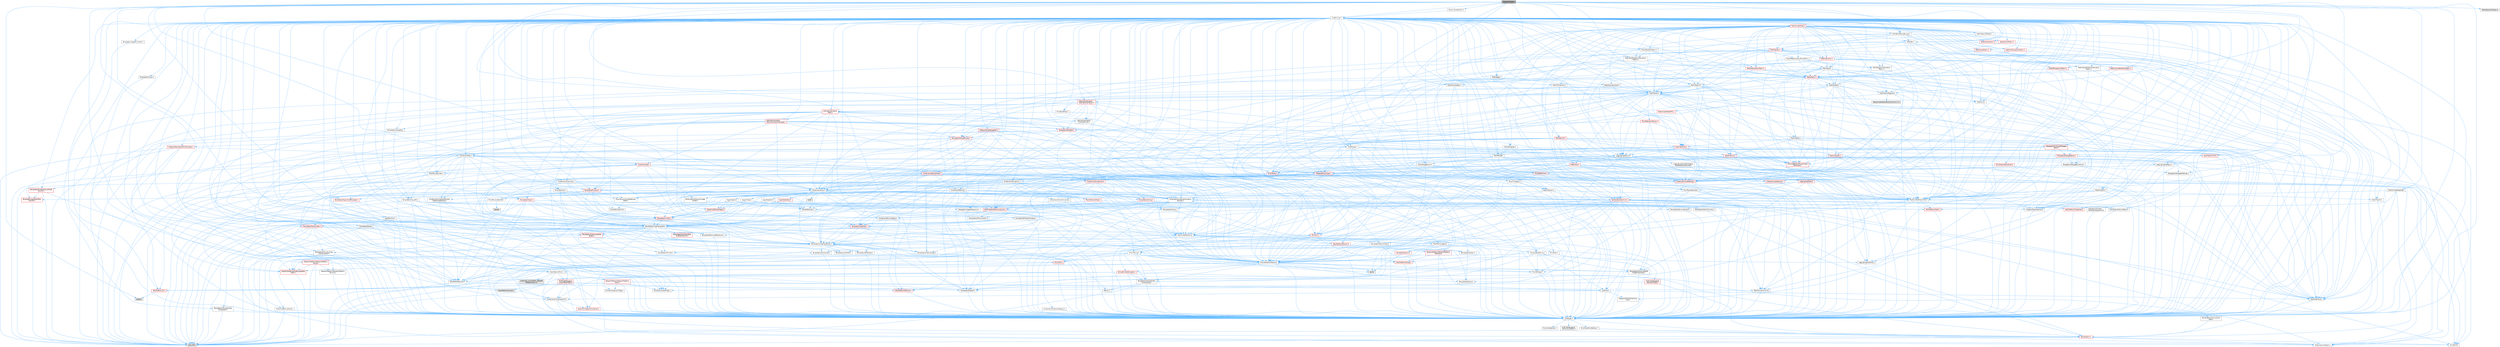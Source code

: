 digraph "GenericOctree.h"
{
 // INTERACTIVE_SVG=YES
 // LATEX_PDF_SIZE
  bgcolor="transparent";
  edge [fontname=Helvetica,fontsize=10,labelfontname=Helvetica,labelfontsize=10];
  node [fontname=Helvetica,fontsize=10,shape=box,height=0.2,width=0.4];
  Node1 [id="Node000001",label="GenericOctree.h",height=0.2,width=0.4,color="gray40", fillcolor="grey60", style="filled", fontcolor="black",tooltip=" "];
  Node1 -> Node2 [id="edge1_Node000001_Node000002",color="steelblue1",style="solid",tooltip=" "];
  Node2 [id="Node000002",label="Containers/Array.h",height=0.2,width=0.4,color="grey40", fillcolor="white", style="filled",URL="$df/dd0/Array_8h.html",tooltip=" "];
  Node2 -> Node3 [id="edge2_Node000002_Node000003",color="steelblue1",style="solid",tooltip=" "];
  Node3 [id="Node000003",label="CoreTypes.h",height=0.2,width=0.4,color="grey40", fillcolor="white", style="filled",URL="$dc/dec/CoreTypes_8h.html",tooltip=" "];
  Node3 -> Node4 [id="edge3_Node000003_Node000004",color="steelblue1",style="solid",tooltip=" "];
  Node4 [id="Node000004",label="HAL/Platform.h",height=0.2,width=0.4,color="red", fillcolor="#FFF0F0", style="filled",URL="$d9/dd0/Platform_8h.html",tooltip=" "];
  Node4 -> Node5 [id="edge4_Node000004_Node000005",color="steelblue1",style="solid",tooltip=" "];
  Node5 [id="Node000005",label="Misc/Build.h",height=0.2,width=0.4,color="grey40", fillcolor="white", style="filled",URL="$d3/dbb/Build_8h.html",tooltip=" "];
  Node4 -> Node7 [id="edge5_Node000004_Node000007",color="steelblue1",style="solid",tooltip=" "];
  Node7 [id="Node000007",label="type_traits",height=0.2,width=0.4,color="grey60", fillcolor="#E0E0E0", style="filled",tooltip=" "];
  Node4 -> Node8 [id="edge6_Node000004_Node000008",color="steelblue1",style="solid",tooltip=" "];
  Node8 [id="Node000008",label="PreprocessorHelpers.h",height=0.2,width=0.4,color="grey40", fillcolor="white", style="filled",URL="$db/ddb/PreprocessorHelpers_8h.html",tooltip=" "];
  Node3 -> Node14 [id="edge7_Node000003_Node000014",color="steelblue1",style="solid",tooltip=" "];
  Node14 [id="Node000014",label="ProfilingDebugging\l/UMemoryDefines.h",height=0.2,width=0.4,color="grey40", fillcolor="white", style="filled",URL="$d2/da2/UMemoryDefines_8h.html",tooltip=" "];
  Node3 -> Node15 [id="edge8_Node000003_Node000015",color="steelblue1",style="solid",tooltip=" "];
  Node15 [id="Node000015",label="Misc/CoreMiscDefines.h",height=0.2,width=0.4,color="grey40", fillcolor="white", style="filled",URL="$da/d38/CoreMiscDefines_8h.html",tooltip=" "];
  Node15 -> Node4 [id="edge9_Node000015_Node000004",color="steelblue1",style="solid",tooltip=" "];
  Node15 -> Node8 [id="edge10_Node000015_Node000008",color="steelblue1",style="solid",tooltip=" "];
  Node3 -> Node16 [id="edge11_Node000003_Node000016",color="steelblue1",style="solid",tooltip=" "];
  Node16 [id="Node000016",label="Misc/CoreDefines.h",height=0.2,width=0.4,color="grey40", fillcolor="white", style="filled",URL="$d3/dd2/CoreDefines_8h.html",tooltip=" "];
  Node2 -> Node17 [id="edge12_Node000002_Node000017",color="steelblue1",style="solid",tooltip=" "];
  Node17 [id="Node000017",label="Misc/AssertionMacros.h",height=0.2,width=0.4,color="grey40", fillcolor="white", style="filled",URL="$d0/dfa/AssertionMacros_8h.html",tooltip=" "];
  Node17 -> Node3 [id="edge13_Node000017_Node000003",color="steelblue1",style="solid",tooltip=" "];
  Node17 -> Node4 [id="edge14_Node000017_Node000004",color="steelblue1",style="solid",tooltip=" "];
  Node17 -> Node18 [id="edge15_Node000017_Node000018",color="steelblue1",style="solid",tooltip=" "];
  Node18 [id="Node000018",label="HAL/PlatformMisc.h",height=0.2,width=0.4,color="grey40", fillcolor="white", style="filled",URL="$d0/df5/PlatformMisc_8h.html",tooltip=" "];
  Node18 -> Node3 [id="edge16_Node000018_Node000003",color="steelblue1",style="solid",tooltip=" "];
  Node18 -> Node19 [id="edge17_Node000018_Node000019",color="steelblue1",style="solid",tooltip=" "];
  Node19 [id="Node000019",label="GenericPlatform/GenericPlatform\lMisc.h",height=0.2,width=0.4,color="red", fillcolor="#FFF0F0", style="filled",URL="$db/d9a/GenericPlatformMisc_8h.html",tooltip=" "];
  Node19 -> Node25 [id="edge18_Node000019_Node000025",color="steelblue1",style="solid",tooltip=" "];
  Node25 [id="Node000025",label="CoreFwd.h",height=0.2,width=0.4,color="grey40", fillcolor="white", style="filled",URL="$d1/d1e/CoreFwd_8h.html",tooltip=" "];
  Node25 -> Node3 [id="edge19_Node000025_Node000003",color="steelblue1",style="solid",tooltip=" "];
  Node25 -> Node26 [id="edge20_Node000025_Node000026",color="steelblue1",style="solid",tooltip=" "];
  Node26 [id="Node000026",label="Containers/ContainersFwd.h",height=0.2,width=0.4,color="grey40", fillcolor="white", style="filled",URL="$d4/d0a/ContainersFwd_8h.html",tooltip=" "];
  Node26 -> Node4 [id="edge21_Node000026_Node000004",color="steelblue1",style="solid",tooltip=" "];
  Node26 -> Node3 [id="edge22_Node000026_Node000003",color="steelblue1",style="solid",tooltip=" "];
  Node26 -> Node23 [id="edge23_Node000026_Node000023",color="steelblue1",style="solid",tooltip=" "];
  Node23 [id="Node000023",label="Traits/IsContiguousContainer.h",height=0.2,width=0.4,color="red", fillcolor="#FFF0F0", style="filled",URL="$d5/d3c/IsContiguousContainer_8h.html",tooltip=" "];
  Node23 -> Node3 [id="edge24_Node000023_Node000003",color="steelblue1",style="solid",tooltip=" "];
  Node25 -> Node27 [id="edge25_Node000025_Node000027",color="steelblue1",style="solid",tooltip=" "];
  Node27 [id="Node000027",label="Math/MathFwd.h",height=0.2,width=0.4,color="grey40", fillcolor="white", style="filled",URL="$d2/d10/MathFwd_8h.html",tooltip=" "];
  Node27 -> Node4 [id="edge26_Node000027_Node000004",color="steelblue1",style="solid",tooltip=" "];
  Node25 -> Node28 [id="edge27_Node000025_Node000028",color="steelblue1",style="solid",tooltip=" "];
  Node28 [id="Node000028",label="UObject/UObjectHierarchy\lFwd.h",height=0.2,width=0.4,color="grey40", fillcolor="white", style="filled",URL="$d3/d13/UObjectHierarchyFwd_8h.html",tooltip=" "];
  Node19 -> Node3 [id="edge28_Node000019_Node000003",color="steelblue1",style="solid",tooltip=" "];
  Node19 -> Node30 [id="edge29_Node000019_Node000030",color="steelblue1",style="solid",tooltip=" "];
  Node30 [id="Node000030",label="HAL/PlatformCrt.h",height=0.2,width=0.4,color="red", fillcolor="#FFF0F0", style="filled",URL="$d8/d75/PlatformCrt_8h.html",tooltip=" "];
  Node30 -> Node33 [id="edge30_Node000030_Node000033",color="steelblue1",style="solid",tooltip=" "];
  Node33 [id="Node000033",label="stddef.h",height=0.2,width=0.4,color="grey60", fillcolor="#E0E0E0", style="filled",tooltip=" "];
  Node19 -> Node40 [id="edge31_Node000019_Node000040",color="steelblue1",style="solid",tooltip=" "];
  Node40 [id="Node000040",label="Math/NumericLimits.h",height=0.2,width=0.4,color="grey40", fillcolor="white", style="filled",URL="$df/d1b/NumericLimits_8h.html",tooltip=" "];
  Node40 -> Node3 [id="edge32_Node000040_Node000003",color="steelblue1",style="solid",tooltip=" "];
  Node19 -> Node41 [id="edge33_Node000019_Node000041",color="steelblue1",style="solid",tooltip=" "];
  Node41 [id="Node000041",label="Misc/CompressionFlags.h",height=0.2,width=0.4,color="grey40", fillcolor="white", style="filled",URL="$d9/d76/CompressionFlags_8h.html",tooltip=" "];
  Node19 -> Node42 [id="edge34_Node000019_Node000042",color="steelblue1",style="solid",tooltip=" "];
  Node42 [id="Node000042",label="Misc/EnumClassFlags.h",height=0.2,width=0.4,color="grey40", fillcolor="white", style="filled",URL="$d8/de7/EnumClassFlags_8h.html",tooltip=" "];
  Node18 -> Node45 [id="edge35_Node000018_Node000045",color="steelblue1",style="solid",tooltip=" "];
  Node45 [id="Node000045",label="COMPILED_PLATFORM_HEADER\l(PlatformMisc.h)",height=0.2,width=0.4,color="grey60", fillcolor="#E0E0E0", style="filled",tooltip=" "];
  Node18 -> Node46 [id="edge36_Node000018_Node000046",color="steelblue1",style="solid",tooltip=" "];
  Node46 [id="Node000046",label="ProfilingDebugging\l/CpuProfilerTrace.h",height=0.2,width=0.4,color="red", fillcolor="#FFF0F0", style="filled",URL="$da/dcb/CpuProfilerTrace_8h.html",tooltip=" "];
  Node46 -> Node3 [id="edge37_Node000046_Node000003",color="steelblue1",style="solid",tooltip=" "];
  Node46 -> Node26 [id="edge38_Node000046_Node000026",color="steelblue1",style="solid",tooltip=" "];
  Node46 -> Node47 [id="edge39_Node000046_Node000047",color="steelblue1",style="solid",tooltip=" "];
  Node47 [id="Node000047",label="HAL/PlatformAtomics.h",height=0.2,width=0.4,color="red", fillcolor="#FFF0F0", style="filled",URL="$d3/d36/PlatformAtomics_8h.html",tooltip=" "];
  Node47 -> Node3 [id="edge40_Node000047_Node000003",color="steelblue1",style="solid",tooltip=" "];
  Node46 -> Node8 [id="edge41_Node000046_Node000008",color="steelblue1",style="solid",tooltip=" "];
  Node46 -> Node5 [id="edge42_Node000046_Node000005",color="steelblue1",style="solid",tooltip=" "];
  Node46 -> Node51 [id="edge43_Node000046_Node000051",color="steelblue1",style="solid",tooltip=" "];
  Node51 [id="Node000051",label="Trace/Detail/Channel.h",height=0.2,width=0.4,color="grey60", fillcolor="#E0E0E0", style="filled",tooltip=" "];
  Node17 -> Node8 [id="edge44_Node000017_Node000008",color="steelblue1",style="solid",tooltip=" "];
  Node17 -> Node54 [id="edge45_Node000017_Node000054",color="steelblue1",style="solid",tooltip=" "];
  Node54 [id="Node000054",label="Templates/EnableIf.h",height=0.2,width=0.4,color="grey40", fillcolor="white", style="filled",URL="$d7/d60/EnableIf_8h.html",tooltip=" "];
  Node54 -> Node3 [id="edge46_Node000054_Node000003",color="steelblue1",style="solid",tooltip=" "];
  Node17 -> Node55 [id="edge47_Node000017_Node000055",color="steelblue1",style="solid",tooltip=" "];
  Node55 [id="Node000055",label="Templates/IsArrayOrRefOf\lTypeByPredicate.h",height=0.2,width=0.4,color="grey40", fillcolor="white", style="filled",URL="$d6/da1/IsArrayOrRefOfTypeByPredicate_8h.html",tooltip=" "];
  Node55 -> Node3 [id="edge48_Node000055_Node000003",color="steelblue1",style="solid",tooltip=" "];
  Node17 -> Node56 [id="edge49_Node000017_Node000056",color="steelblue1",style="solid",tooltip=" "];
  Node56 [id="Node000056",label="Templates/IsValidVariadic\lFunctionArg.h",height=0.2,width=0.4,color="grey40", fillcolor="white", style="filled",URL="$d0/dc8/IsValidVariadicFunctionArg_8h.html",tooltip=" "];
  Node56 -> Node3 [id="edge50_Node000056_Node000003",color="steelblue1",style="solid",tooltip=" "];
  Node56 -> Node57 [id="edge51_Node000056_Node000057",color="steelblue1",style="solid",tooltip=" "];
  Node57 [id="Node000057",label="IsEnum.h",height=0.2,width=0.4,color="grey40", fillcolor="white", style="filled",URL="$d4/de5/IsEnum_8h.html",tooltip=" "];
  Node56 -> Node7 [id="edge52_Node000056_Node000007",color="steelblue1",style="solid",tooltip=" "];
  Node17 -> Node58 [id="edge53_Node000017_Node000058",color="steelblue1",style="solid",tooltip=" "];
  Node58 [id="Node000058",label="Traits/IsCharEncodingCompatible\lWith.h",height=0.2,width=0.4,color="red", fillcolor="#FFF0F0", style="filled",URL="$df/dd1/IsCharEncodingCompatibleWith_8h.html",tooltip=" "];
  Node58 -> Node7 [id="edge54_Node000058_Node000007",color="steelblue1",style="solid",tooltip=" "];
  Node17 -> Node60 [id="edge55_Node000017_Node000060",color="steelblue1",style="solid",tooltip=" "];
  Node60 [id="Node000060",label="Misc/VarArgs.h",height=0.2,width=0.4,color="grey40", fillcolor="white", style="filled",URL="$d5/d6f/VarArgs_8h.html",tooltip=" "];
  Node60 -> Node3 [id="edge56_Node000060_Node000003",color="steelblue1",style="solid",tooltip=" "];
  Node17 -> Node61 [id="edge57_Node000017_Node000061",color="steelblue1",style="solid",tooltip=" "];
  Node61 [id="Node000061",label="String/FormatStringSan.h",height=0.2,width=0.4,color="red", fillcolor="#FFF0F0", style="filled",URL="$d3/d8b/FormatStringSan_8h.html",tooltip=" "];
  Node61 -> Node7 [id="edge58_Node000061_Node000007",color="steelblue1",style="solid",tooltip=" "];
  Node61 -> Node3 [id="edge59_Node000061_Node000003",color="steelblue1",style="solid",tooltip=" "];
  Node61 -> Node62 [id="edge60_Node000061_Node000062",color="steelblue1",style="solid",tooltip=" "];
  Node62 [id="Node000062",label="Templates/Requires.h",height=0.2,width=0.4,color="grey40", fillcolor="white", style="filled",URL="$dc/d96/Requires_8h.html",tooltip=" "];
  Node62 -> Node54 [id="edge61_Node000062_Node000054",color="steelblue1",style="solid",tooltip=" "];
  Node62 -> Node7 [id="edge62_Node000062_Node000007",color="steelblue1",style="solid",tooltip=" "];
  Node61 -> Node63 [id="edge63_Node000061_Node000063",color="steelblue1",style="solid",tooltip=" "];
  Node63 [id="Node000063",label="Templates/Identity.h",height=0.2,width=0.4,color="grey40", fillcolor="white", style="filled",URL="$d0/dd5/Identity_8h.html",tooltip=" "];
  Node61 -> Node56 [id="edge64_Node000061_Node000056",color="steelblue1",style="solid",tooltip=" "];
  Node61 -> Node26 [id="edge65_Node000061_Node000026",color="steelblue1",style="solid",tooltip=" "];
  Node17 -> Node67 [id="edge66_Node000017_Node000067",color="steelblue1",style="solid",tooltip=" "];
  Node67 [id="Node000067",label="atomic",height=0.2,width=0.4,color="grey60", fillcolor="#E0E0E0", style="filled",tooltip=" "];
  Node2 -> Node68 [id="edge67_Node000002_Node000068",color="steelblue1",style="solid",tooltip=" "];
  Node68 [id="Node000068",label="Misc/IntrusiveUnsetOptional\lState.h",height=0.2,width=0.4,color="grey40", fillcolor="white", style="filled",URL="$d2/d0a/IntrusiveUnsetOptionalState_8h.html",tooltip=" "];
  Node68 -> Node69 [id="edge68_Node000068_Node000069",color="steelblue1",style="solid",tooltip=" "];
  Node69 [id="Node000069",label="Misc/OptionalFwd.h",height=0.2,width=0.4,color="grey40", fillcolor="white", style="filled",URL="$dc/d50/OptionalFwd_8h.html",tooltip=" "];
  Node2 -> Node70 [id="edge69_Node000002_Node000070",color="steelblue1",style="solid",tooltip=" "];
  Node70 [id="Node000070",label="Misc/ReverseIterate.h",height=0.2,width=0.4,color="grey40", fillcolor="white", style="filled",URL="$db/de3/ReverseIterate_8h.html",tooltip=" "];
  Node70 -> Node4 [id="edge70_Node000070_Node000004",color="steelblue1",style="solid",tooltip=" "];
  Node70 -> Node71 [id="edge71_Node000070_Node000071",color="steelblue1",style="solid",tooltip=" "];
  Node71 [id="Node000071",label="iterator",height=0.2,width=0.4,color="grey60", fillcolor="#E0E0E0", style="filled",tooltip=" "];
  Node2 -> Node72 [id="edge72_Node000002_Node000072",color="steelblue1",style="solid",tooltip=" "];
  Node72 [id="Node000072",label="HAL/UnrealMemory.h",height=0.2,width=0.4,color="grey40", fillcolor="white", style="filled",URL="$d9/d96/UnrealMemory_8h.html",tooltip=" "];
  Node72 -> Node3 [id="edge73_Node000072_Node000003",color="steelblue1",style="solid",tooltip=" "];
  Node72 -> Node73 [id="edge74_Node000072_Node000073",color="steelblue1",style="solid",tooltip=" "];
  Node73 [id="Node000073",label="GenericPlatform/GenericPlatform\lMemory.h",height=0.2,width=0.4,color="red", fillcolor="#FFF0F0", style="filled",URL="$dd/d22/GenericPlatformMemory_8h.html",tooltip=" "];
  Node73 -> Node25 [id="edge75_Node000073_Node000025",color="steelblue1",style="solid",tooltip=" "];
  Node73 -> Node3 [id="edge76_Node000073_Node000003",color="steelblue1",style="solid",tooltip=" "];
  Node73 -> Node74 [id="edge77_Node000073_Node000074",color="steelblue1",style="solid",tooltip=" "];
  Node74 [id="Node000074",label="HAL/PlatformString.h",height=0.2,width=0.4,color="red", fillcolor="#FFF0F0", style="filled",URL="$db/db5/PlatformString_8h.html",tooltip=" "];
  Node74 -> Node3 [id="edge78_Node000074_Node000003",color="steelblue1",style="solid",tooltip=" "];
  Node72 -> Node76 [id="edge79_Node000072_Node000076",color="steelblue1",style="solid",tooltip=" "];
  Node76 [id="Node000076",label="HAL/MemoryBase.h",height=0.2,width=0.4,color="grey40", fillcolor="white", style="filled",URL="$d6/d9f/MemoryBase_8h.html",tooltip=" "];
  Node76 -> Node3 [id="edge80_Node000076_Node000003",color="steelblue1",style="solid",tooltip=" "];
  Node76 -> Node47 [id="edge81_Node000076_Node000047",color="steelblue1",style="solid",tooltip=" "];
  Node76 -> Node30 [id="edge82_Node000076_Node000030",color="steelblue1",style="solid",tooltip=" "];
  Node76 -> Node77 [id="edge83_Node000076_Node000077",color="steelblue1",style="solid",tooltip=" "];
  Node77 [id="Node000077",label="Misc/Exec.h",height=0.2,width=0.4,color="grey40", fillcolor="white", style="filled",URL="$de/ddb/Exec_8h.html",tooltip=" "];
  Node77 -> Node3 [id="edge84_Node000077_Node000003",color="steelblue1",style="solid",tooltip=" "];
  Node77 -> Node17 [id="edge85_Node000077_Node000017",color="steelblue1",style="solid",tooltip=" "];
  Node76 -> Node78 [id="edge86_Node000076_Node000078",color="steelblue1",style="solid",tooltip=" "];
  Node78 [id="Node000078",label="Misc/OutputDevice.h",height=0.2,width=0.4,color="grey40", fillcolor="white", style="filled",URL="$d7/d32/OutputDevice_8h.html",tooltip=" "];
  Node78 -> Node25 [id="edge87_Node000078_Node000025",color="steelblue1",style="solid",tooltip=" "];
  Node78 -> Node3 [id="edge88_Node000078_Node000003",color="steelblue1",style="solid",tooltip=" "];
  Node78 -> Node79 [id="edge89_Node000078_Node000079",color="steelblue1",style="solid",tooltip=" "];
  Node79 [id="Node000079",label="Logging/LogVerbosity.h",height=0.2,width=0.4,color="grey40", fillcolor="white", style="filled",URL="$d2/d8f/LogVerbosity_8h.html",tooltip=" "];
  Node79 -> Node3 [id="edge90_Node000079_Node000003",color="steelblue1",style="solid",tooltip=" "];
  Node78 -> Node60 [id="edge91_Node000078_Node000060",color="steelblue1",style="solid",tooltip=" "];
  Node78 -> Node55 [id="edge92_Node000078_Node000055",color="steelblue1",style="solid",tooltip=" "];
  Node78 -> Node56 [id="edge93_Node000078_Node000056",color="steelblue1",style="solid",tooltip=" "];
  Node78 -> Node58 [id="edge94_Node000078_Node000058",color="steelblue1",style="solid",tooltip=" "];
  Node76 -> Node80 [id="edge95_Node000076_Node000080",color="steelblue1",style="solid",tooltip=" "];
  Node80 [id="Node000080",label="Templates/Atomic.h",height=0.2,width=0.4,color="red", fillcolor="#FFF0F0", style="filled",URL="$d3/d91/Atomic_8h.html",tooltip=" "];
  Node80 -> Node67 [id="edge96_Node000080_Node000067",color="steelblue1",style="solid",tooltip=" "];
  Node72 -> Node89 [id="edge97_Node000072_Node000089",color="steelblue1",style="solid",tooltip=" "];
  Node89 [id="Node000089",label="HAL/PlatformMemory.h",height=0.2,width=0.4,color="red", fillcolor="#FFF0F0", style="filled",URL="$de/d68/PlatformMemory_8h.html",tooltip=" "];
  Node89 -> Node3 [id="edge98_Node000089_Node000003",color="steelblue1",style="solid",tooltip=" "];
  Node89 -> Node73 [id="edge99_Node000089_Node000073",color="steelblue1",style="solid",tooltip=" "];
  Node72 -> Node91 [id="edge100_Node000072_Node000091",color="steelblue1",style="solid",tooltip=" "];
  Node91 [id="Node000091",label="ProfilingDebugging\l/MemoryTrace.h",height=0.2,width=0.4,color="red", fillcolor="#FFF0F0", style="filled",URL="$da/dd7/MemoryTrace_8h.html",tooltip=" "];
  Node91 -> Node4 [id="edge101_Node000091_Node000004",color="steelblue1",style="solid",tooltip=" "];
  Node91 -> Node42 [id="edge102_Node000091_Node000042",color="steelblue1",style="solid",tooltip=" "];
  Node72 -> Node92 [id="edge103_Node000072_Node000092",color="steelblue1",style="solid",tooltip=" "];
  Node92 [id="Node000092",label="Templates/IsPointer.h",height=0.2,width=0.4,color="grey40", fillcolor="white", style="filled",URL="$d7/d05/IsPointer_8h.html",tooltip=" "];
  Node92 -> Node3 [id="edge104_Node000092_Node000003",color="steelblue1",style="solid",tooltip=" "];
  Node2 -> Node93 [id="edge105_Node000002_Node000093",color="steelblue1",style="solid",tooltip=" "];
  Node93 [id="Node000093",label="Templates/UnrealTypeTraits.h",height=0.2,width=0.4,color="grey40", fillcolor="white", style="filled",URL="$d2/d2d/UnrealTypeTraits_8h.html",tooltip=" "];
  Node93 -> Node3 [id="edge106_Node000093_Node000003",color="steelblue1",style="solid",tooltip=" "];
  Node93 -> Node92 [id="edge107_Node000093_Node000092",color="steelblue1",style="solid",tooltip=" "];
  Node93 -> Node17 [id="edge108_Node000093_Node000017",color="steelblue1",style="solid",tooltip=" "];
  Node93 -> Node85 [id="edge109_Node000093_Node000085",color="steelblue1",style="solid",tooltip=" "];
  Node85 [id="Node000085",label="Templates/AndOrNot.h",height=0.2,width=0.4,color="grey40", fillcolor="white", style="filled",URL="$db/d0a/AndOrNot_8h.html",tooltip=" "];
  Node85 -> Node3 [id="edge110_Node000085_Node000003",color="steelblue1",style="solid",tooltip=" "];
  Node93 -> Node54 [id="edge111_Node000093_Node000054",color="steelblue1",style="solid",tooltip=" "];
  Node93 -> Node94 [id="edge112_Node000093_Node000094",color="steelblue1",style="solid",tooltip=" "];
  Node94 [id="Node000094",label="Templates/IsArithmetic.h",height=0.2,width=0.4,color="grey40", fillcolor="white", style="filled",URL="$d2/d5d/IsArithmetic_8h.html",tooltip=" "];
  Node94 -> Node3 [id="edge113_Node000094_Node000003",color="steelblue1",style="solid",tooltip=" "];
  Node93 -> Node57 [id="edge114_Node000093_Node000057",color="steelblue1",style="solid",tooltip=" "];
  Node93 -> Node95 [id="edge115_Node000093_Node000095",color="steelblue1",style="solid",tooltip=" "];
  Node95 [id="Node000095",label="Templates/Models.h",height=0.2,width=0.4,color="grey40", fillcolor="white", style="filled",URL="$d3/d0c/Models_8h.html",tooltip=" "];
  Node95 -> Node63 [id="edge116_Node000095_Node000063",color="steelblue1",style="solid",tooltip=" "];
  Node93 -> Node96 [id="edge117_Node000093_Node000096",color="steelblue1",style="solid",tooltip=" "];
  Node96 [id="Node000096",label="Templates/IsPODType.h",height=0.2,width=0.4,color="grey40", fillcolor="white", style="filled",URL="$d7/db1/IsPODType_8h.html",tooltip=" "];
  Node96 -> Node3 [id="edge118_Node000096_Node000003",color="steelblue1",style="solid",tooltip=" "];
  Node93 -> Node97 [id="edge119_Node000093_Node000097",color="steelblue1",style="solid",tooltip=" "];
  Node97 [id="Node000097",label="Templates/IsUECoreType.h",height=0.2,width=0.4,color="grey40", fillcolor="white", style="filled",URL="$d1/db8/IsUECoreType_8h.html",tooltip=" "];
  Node97 -> Node3 [id="edge120_Node000097_Node000003",color="steelblue1",style="solid",tooltip=" "];
  Node97 -> Node7 [id="edge121_Node000097_Node000007",color="steelblue1",style="solid",tooltip=" "];
  Node93 -> Node86 [id="edge122_Node000093_Node000086",color="steelblue1",style="solid",tooltip=" "];
  Node86 [id="Node000086",label="Templates/IsTriviallyCopy\lConstructible.h",height=0.2,width=0.4,color="grey40", fillcolor="white", style="filled",URL="$d3/d78/IsTriviallyCopyConstructible_8h.html",tooltip=" "];
  Node86 -> Node3 [id="edge123_Node000086_Node000003",color="steelblue1",style="solid",tooltip=" "];
  Node86 -> Node7 [id="edge124_Node000086_Node000007",color="steelblue1",style="solid",tooltip=" "];
  Node2 -> Node98 [id="edge125_Node000002_Node000098",color="steelblue1",style="solid",tooltip=" "];
  Node98 [id="Node000098",label="Templates/UnrealTemplate.h",height=0.2,width=0.4,color="grey40", fillcolor="white", style="filled",URL="$d4/d24/UnrealTemplate_8h.html",tooltip=" "];
  Node98 -> Node3 [id="edge126_Node000098_Node000003",color="steelblue1",style="solid",tooltip=" "];
  Node98 -> Node92 [id="edge127_Node000098_Node000092",color="steelblue1",style="solid",tooltip=" "];
  Node98 -> Node72 [id="edge128_Node000098_Node000072",color="steelblue1",style="solid",tooltip=" "];
  Node98 -> Node99 [id="edge129_Node000098_Node000099",color="steelblue1",style="solid",tooltip=" "];
  Node99 [id="Node000099",label="Templates/CopyQualifiers\lAndRefsFromTo.h",height=0.2,width=0.4,color="red", fillcolor="#FFF0F0", style="filled",URL="$d3/db3/CopyQualifiersAndRefsFromTo_8h.html",tooltip=" "];
  Node98 -> Node93 [id="edge130_Node000098_Node000093",color="steelblue1",style="solid",tooltip=" "];
  Node98 -> Node101 [id="edge131_Node000098_Node000101",color="steelblue1",style="solid",tooltip=" "];
  Node101 [id="Node000101",label="Templates/RemoveReference.h",height=0.2,width=0.4,color="grey40", fillcolor="white", style="filled",URL="$da/dbe/RemoveReference_8h.html",tooltip=" "];
  Node101 -> Node3 [id="edge132_Node000101_Node000003",color="steelblue1",style="solid",tooltip=" "];
  Node98 -> Node62 [id="edge133_Node000098_Node000062",color="steelblue1",style="solid",tooltip=" "];
  Node98 -> Node102 [id="edge134_Node000098_Node000102",color="steelblue1",style="solid",tooltip=" "];
  Node102 [id="Node000102",label="Templates/TypeCompatible\lBytes.h",height=0.2,width=0.4,color="red", fillcolor="#FFF0F0", style="filled",URL="$df/d0a/TypeCompatibleBytes_8h.html",tooltip=" "];
  Node102 -> Node3 [id="edge135_Node000102_Node000003",color="steelblue1",style="solid",tooltip=" "];
  Node102 -> Node7 [id="edge136_Node000102_Node000007",color="steelblue1",style="solid",tooltip=" "];
  Node98 -> Node63 [id="edge137_Node000098_Node000063",color="steelblue1",style="solid",tooltip=" "];
  Node98 -> Node23 [id="edge138_Node000098_Node000023",color="steelblue1",style="solid",tooltip=" "];
  Node98 -> Node103 [id="edge139_Node000098_Node000103",color="steelblue1",style="solid",tooltip=" "];
  Node103 [id="Node000103",label="Traits/UseBitwiseSwap.h",height=0.2,width=0.4,color="grey40", fillcolor="white", style="filled",URL="$db/df3/UseBitwiseSwap_8h.html",tooltip=" "];
  Node103 -> Node3 [id="edge140_Node000103_Node000003",color="steelblue1",style="solid",tooltip=" "];
  Node103 -> Node7 [id="edge141_Node000103_Node000007",color="steelblue1",style="solid",tooltip=" "];
  Node98 -> Node7 [id="edge142_Node000098_Node000007",color="steelblue1",style="solid",tooltip=" "];
  Node2 -> Node104 [id="edge143_Node000002_Node000104",color="steelblue1",style="solid",tooltip=" "];
  Node104 [id="Node000104",label="Containers/AllowShrinking.h",height=0.2,width=0.4,color="grey40", fillcolor="white", style="filled",URL="$d7/d1a/AllowShrinking_8h.html",tooltip=" "];
  Node104 -> Node3 [id="edge144_Node000104_Node000003",color="steelblue1",style="solid",tooltip=" "];
  Node2 -> Node105 [id="edge145_Node000002_Node000105",color="steelblue1",style="solid",tooltip=" "];
  Node105 [id="Node000105",label="Containers/ContainerAllocation\lPolicies.h",height=0.2,width=0.4,color="grey40", fillcolor="white", style="filled",URL="$d7/dff/ContainerAllocationPolicies_8h.html",tooltip=" "];
  Node105 -> Node3 [id="edge146_Node000105_Node000003",color="steelblue1",style="solid",tooltip=" "];
  Node105 -> Node106 [id="edge147_Node000105_Node000106",color="steelblue1",style="solid",tooltip=" "];
  Node106 [id="Node000106",label="Containers/ContainerHelpers.h",height=0.2,width=0.4,color="grey40", fillcolor="white", style="filled",URL="$d7/d33/ContainerHelpers_8h.html",tooltip=" "];
  Node106 -> Node3 [id="edge148_Node000106_Node000003",color="steelblue1",style="solid",tooltip=" "];
  Node105 -> Node105 [id="edge149_Node000105_Node000105",color="steelblue1",style="solid",tooltip=" "];
  Node105 -> Node107 [id="edge150_Node000105_Node000107",color="steelblue1",style="solid",tooltip=" "];
  Node107 [id="Node000107",label="HAL/PlatformMath.h",height=0.2,width=0.4,color="red", fillcolor="#FFF0F0", style="filled",URL="$dc/d53/PlatformMath_8h.html",tooltip=" "];
  Node107 -> Node3 [id="edge151_Node000107_Node000003",color="steelblue1",style="solid",tooltip=" "];
  Node105 -> Node72 [id="edge152_Node000105_Node000072",color="steelblue1",style="solid",tooltip=" "];
  Node105 -> Node40 [id="edge153_Node000105_Node000040",color="steelblue1",style="solid",tooltip=" "];
  Node105 -> Node17 [id="edge154_Node000105_Node000017",color="steelblue1",style="solid",tooltip=" "];
  Node105 -> Node115 [id="edge155_Node000105_Node000115",color="steelblue1",style="solid",tooltip=" "];
  Node115 [id="Node000115",label="Templates/IsPolymorphic.h",height=0.2,width=0.4,color="grey40", fillcolor="white", style="filled",URL="$dc/d20/IsPolymorphic_8h.html",tooltip=" "];
  Node105 -> Node116 [id="edge156_Node000105_Node000116",color="steelblue1",style="solid",tooltip=" "];
  Node116 [id="Node000116",label="Templates/MemoryOps.h",height=0.2,width=0.4,color="red", fillcolor="#FFF0F0", style="filled",URL="$db/dea/MemoryOps_8h.html",tooltip=" "];
  Node116 -> Node3 [id="edge157_Node000116_Node000003",color="steelblue1",style="solid",tooltip=" "];
  Node116 -> Node72 [id="edge158_Node000116_Node000072",color="steelblue1",style="solid",tooltip=" "];
  Node116 -> Node87 [id="edge159_Node000116_Node000087",color="steelblue1",style="solid",tooltip=" "];
  Node87 [id="Node000087",label="Templates/IsTriviallyCopy\lAssignable.h",height=0.2,width=0.4,color="grey40", fillcolor="white", style="filled",URL="$d2/df2/IsTriviallyCopyAssignable_8h.html",tooltip=" "];
  Node87 -> Node3 [id="edge160_Node000087_Node000003",color="steelblue1",style="solid",tooltip=" "];
  Node87 -> Node7 [id="edge161_Node000087_Node000007",color="steelblue1",style="solid",tooltip=" "];
  Node116 -> Node86 [id="edge162_Node000116_Node000086",color="steelblue1",style="solid",tooltip=" "];
  Node116 -> Node62 [id="edge163_Node000116_Node000062",color="steelblue1",style="solid",tooltip=" "];
  Node116 -> Node93 [id="edge164_Node000116_Node000093",color="steelblue1",style="solid",tooltip=" "];
  Node116 -> Node103 [id="edge165_Node000116_Node000103",color="steelblue1",style="solid",tooltip=" "];
  Node116 -> Node7 [id="edge166_Node000116_Node000007",color="steelblue1",style="solid",tooltip=" "];
  Node105 -> Node102 [id="edge167_Node000105_Node000102",color="steelblue1",style="solid",tooltip=" "];
  Node105 -> Node7 [id="edge168_Node000105_Node000007",color="steelblue1",style="solid",tooltip=" "];
  Node2 -> Node117 [id="edge169_Node000002_Node000117",color="steelblue1",style="solid",tooltip=" "];
  Node117 [id="Node000117",label="Containers/ContainerElement\lTypeCompatibility.h",height=0.2,width=0.4,color="grey40", fillcolor="white", style="filled",URL="$df/ddf/ContainerElementTypeCompatibility_8h.html",tooltip=" "];
  Node117 -> Node3 [id="edge170_Node000117_Node000003",color="steelblue1",style="solid",tooltip=" "];
  Node117 -> Node93 [id="edge171_Node000117_Node000093",color="steelblue1",style="solid",tooltip=" "];
  Node2 -> Node118 [id="edge172_Node000002_Node000118",color="steelblue1",style="solid",tooltip=" "];
  Node118 [id="Node000118",label="Serialization/Archive.h",height=0.2,width=0.4,color="red", fillcolor="#FFF0F0", style="filled",URL="$d7/d3b/Archive_8h.html",tooltip=" "];
  Node118 -> Node25 [id="edge173_Node000118_Node000025",color="steelblue1",style="solid",tooltip=" "];
  Node118 -> Node3 [id="edge174_Node000118_Node000003",color="steelblue1",style="solid",tooltip=" "];
  Node118 -> Node119 [id="edge175_Node000118_Node000119",color="steelblue1",style="solid",tooltip=" "];
  Node119 [id="Node000119",label="HAL/PlatformProperties.h",height=0.2,width=0.4,color="red", fillcolor="#FFF0F0", style="filled",URL="$d9/db0/PlatformProperties_8h.html",tooltip=" "];
  Node119 -> Node3 [id="edge176_Node000119_Node000003",color="steelblue1",style="solid",tooltip=" "];
  Node118 -> Node122 [id="edge177_Node000118_Node000122",color="steelblue1",style="solid",tooltip=" "];
  Node122 [id="Node000122",label="Internationalization\l/TextNamespaceFwd.h",height=0.2,width=0.4,color="grey40", fillcolor="white", style="filled",URL="$d8/d97/TextNamespaceFwd_8h.html",tooltip=" "];
  Node122 -> Node3 [id="edge178_Node000122_Node000003",color="steelblue1",style="solid",tooltip=" "];
  Node118 -> Node27 [id="edge179_Node000118_Node000027",color="steelblue1",style="solid",tooltip=" "];
  Node118 -> Node17 [id="edge180_Node000118_Node000017",color="steelblue1",style="solid",tooltip=" "];
  Node118 -> Node5 [id="edge181_Node000118_Node000005",color="steelblue1",style="solid",tooltip=" "];
  Node118 -> Node41 [id="edge182_Node000118_Node000041",color="steelblue1",style="solid",tooltip=" "];
  Node118 -> Node123 [id="edge183_Node000118_Node000123",color="steelblue1",style="solid",tooltip=" "];
  Node123 [id="Node000123",label="Misc/EngineVersionBase.h",height=0.2,width=0.4,color="grey40", fillcolor="white", style="filled",URL="$d5/d2b/EngineVersionBase_8h.html",tooltip=" "];
  Node123 -> Node3 [id="edge184_Node000123_Node000003",color="steelblue1",style="solid",tooltip=" "];
  Node118 -> Node60 [id="edge185_Node000118_Node000060",color="steelblue1",style="solid",tooltip=" "];
  Node118 -> Node124 [id="edge186_Node000118_Node000124",color="steelblue1",style="solid",tooltip=" "];
  Node124 [id="Node000124",label="Serialization/ArchiveCook\lData.h",height=0.2,width=0.4,color="grey40", fillcolor="white", style="filled",URL="$dc/db6/ArchiveCookData_8h.html",tooltip=" "];
  Node124 -> Node4 [id="edge187_Node000124_Node000004",color="steelblue1",style="solid",tooltip=" "];
  Node118 -> Node54 [id="edge188_Node000118_Node000054",color="steelblue1",style="solid",tooltip=" "];
  Node118 -> Node55 [id="edge189_Node000118_Node000055",color="steelblue1",style="solid",tooltip=" "];
  Node118 -> Node126 [id="edge190_Node000118_Node000126",color="steelblue1",style="solid",tooltip=" "];
  Node126 [id="Node000126",label="Templates/IsEnumClass.h",height=0.2,width=0.4,color="grey40", fillcolor="white", style="filled",URL="$d7/d15/IsEnumClass_8h.html",tooltip=" "];
  Node126 -> Node3 [id="edge191_Node000126_Node000003",color="steelblue1",style="solid",tooltip=" "];
  Node126 -> Node85 [id="edge192_Node000126_Node000085",color="steelblue1",style="solid",tooltip=" "];
  Node118 -> Node56 [id="edge193_Node000118_Node000056",color="steelblue1",style="solid",tooltip=" "];
  Node118 -> Node98 [id="edge194_Node000118_Node000098",color="steelblue1",style="solid",tooltip=" "];
  Node118 -> Node58 [id="edge195_Node000118_Node000058",color="steelblue1",style="solid",tooltip=" "];
  Node118 -> Node127 [id="edge196_Node000118_Node000127",color="steelblue1",style="solid",tooltip=" "];
  Node127 [id="Node000127",label="UObject/ObjectVersion.h",height=0.2,width=0.4,color="grey40", fillcolor="white", style="filled",URL="$da/d63/ObjectVersion_8h.html",tooltip=" "];
  Node127 -> Node3 [id="edge197_Node000127_Node000003",color="steelblue1",style="solid",tooltip=" "];
  Node2 -> Node128 [id="edge198_Node000002_Node000128",color="steelblue1",style="solid",tooltip=" "];
  Node128 [id="Node000128",label="Serialization/MemoryImage\lWriter.h",height=0.2,width=0.4,color="grey40", fillcolor="white", style="filled",URL="$d0/d08/MemoryImageWriter_8h.html",tooltip=" "];
  Node128 -> Node3 [id="edge199_Node000128_Node000003",color="steelblue1",style="solid",tooltip=" "];
  Node128 -> Node129 [id="edge200_Node000128_Node000129",color="steelblue1",style="solid",tooltip=" "];
  Node129 [id="Node000129",label="Serialization/MemoryLayout.h",height=0.2,width=0.4,color="red", fillcolor="#FFF0F0", style="filled",URL="$d7/d66/MemoryLayout_8h.html",tooltip=" "];
  Node129 -> Node132 [id="edge201_Node000129_Node000132",color="steelblue1",style="solid",tooltip=" "];
  Node132 [id="Node000132",label="Containers/EnumAsByte.h",height=0.2,width=0.4,color="grey40", fillcolor="white", style="filled",URL="$d6/d9a/EnumAsByte_8h.html",tooltip=" "];
  Node132 -> Node3 [id="edge202_Node000132_Node000003",color="steelblue1",style="solid",tooltip=" "];
  Node132 -> Node96 [id="edge203_Node000132_Node000096",color="steelblue1",style="solid",tooltip=" "];
  Node132 -> Node133 [id="edge204_Node000132_Node000133",color="steelblue1",style="solid",tooltip=" "];
  Node133 [id="Node000133",label="Templates/TypeHash.h",height=0.2,width=0.4,color="red", fillcolor="#FFF0F0", style="filled",URL="$d1/d62/TypeHash_8h.html",tooltip=" "];
  Node133 -> Node3 [id="edge205_Node000133_Node000003",color="steelblue1",style="solid",tooltip=" "];
  Node133 -> Node62 [id="edge206_Node000133_Node000062",color="steelblue1",style="solid",tooltip=" "];
  Node133 -> Node134 [id="edge207_Node000133_Node000134",color="steelblue1",style="solid",tooltip=" "];
  Node134 [id="Node000134",label="Misc/Crc.h",height=0.2,width=0.4,color="red", fillcolor="#FFF0F0", style="filled",URL="$d4/dd2/Crc_8h.html",tooltip=" "];
  Node134 -> Node3 [id="edge208_Node000134_Node000003",color="steelblue1",style="solid",tooltip=" "];
  Node134 -> Node74 [id="edge209_Node000134_Node000074",color="steelblue1",style="solid",tooltip=" "];
  Node134 -> Node17 [id="edge210_Node000134_Node000017",color="steelblue1",style="solid",tooltip=" "];
  Node134 -> Node135 [id="edge211_Node000134_Node000135",color="steelblue1",style="solid",tooltip=" "];
  Node135 [id="Node000135",label="Misc/CString.h",height=0.2,width=0.4,color="grey40", fillcolor="white", style="filled",URL="$d2/d49/CString_8h.html",tooltip=" "];
  Node135 -> Node3 [id="edge212_Node000135_Node000003",color="steelblue1",style="solid",tooltip=" "];
  Node135 -> Node30 [id="edge213_Node000135_Node000030",color="steelblue1",style="solid",tooltip=" "];
  Node135 -> Node74 [id="edge214_Node000135_Node000074",color="steelblue1",style="solid",tooltip=" "];
  Node135 -> Node17 [id="edge215_Node000135_Node000017",color="steelblue1",style="solid",tooltip=" "];
  Node135 -> Node136 [id="edge216_Node000135_Node000136",color="steelblue1",style="solid",tooltip=" "];
  Node136 [id="Node000136",label="Misc/Char.h",height=0.2,width=0.4,color="red", fillcolor="#FFF0F0", style="filled",URL="$d0/d58/Char_8h.html",tooltip=" "];
  Node136 -> Node3 [id="edge217_Node000136_Node000003",color="steelblue1",style="solid",tooltip=" "];
  Node136 -> Node7 [id="edge218_Node000136_Node000007",color="steelblue1",style="solid",tooltip=" "];
  Node135 -> Node60 [id="edge219_Node000135_Node000060",color="steelblue1",style="solid",tooltip=" "];
  Node135 -> Node55 [id="edge220_Node000135_Node000055",color="steelblue1",style="solid",tooltip=" "];
  Node135 -> Node56 [id="edge221_Node000135_Node000056",color="steelblue1",style="solid",tooltip=" "];
  Node135 -> Node58 [id="edge222_Node000135_Node000058",color="steelblue1",style="solid",tooltip=" "];
  Node134 -> Node136 [id="edge223_Node000134_Node000136",color="steelblue1",style="solid",tooltip=" "];
  Node134 -> Node93 [id="edge224_Node000134_Node000093",color="steelblue1",style="solid",tooltip=" "];
  Node133 -> Node7 [id="edge225_Node000133_Node000007",color="steelblue1",style="solid",tooltip=" "];
  Node129 -> Node72 [id="edge226_Node000129_Node000072",color="steelblue1",style="solid",tooltip=" "];
  Node129 -> Node54 [id="edge227_Node000129_Node000054",color="steelblue1",style="solid",tooltip=" "];
  Node129 -> Node115 [id="edge228_Node000129_Node000115",color="steelblue1",style="solid",tooltip=" "];
  Node129 -> Node95 [id="edge229_Node000129_Node000095",color="steelblue1",style="solid",tooltip=" "];
  Node129 -> Node98 [id="edge230_Node000129_Node000098",color="steelblue1",style="solid",tooltip=" "];
  Node2 -> Node142 [id="edge231_Node000002_Node000142",color="steelblue1",style="solid",tooltip=" "];
  Node142 [id="Node000142",label="Algo/Heapify.h",height=0.2,width=0.4,color="grey40", fillcolor="white", style="filled",URL="$d0/d2a/Heapify_8h.html",tooltip=" "];
  Node142 -> Node143 [id="edge232_Node000142_Node000143",color="steelblue1",style="solid",tooltip=" "];
  Node143 [id="Node000143",label="Algo/Impl/BinaryHeap.h",height=0.2,width=0.4,color="red", fillcolor="#FFF0F0", style="filled",URL="$d7/da3/Algo_2Impl_2BinaryHeap_8h.html",tooltip=" "];
  Node143 -> Node144 [id="edge233_Node000143_Node000144",color="steelblue1",style="solid",tooltip=" "];
  Node144 [id="Node000144",label="Templates/Invoke.h",height=0.2,width=0.4,color="red", fillcolor="#FFF0F0", style="filled",URL="$d7/deb/Invoke_8h.html",tooltip=" "];
  Node144 -> Node3 [id="edge234_Node000144_Node000003",color="steelblue1",style="solid",tooltip=" "];
  Node144 -> Node98 [id="edge235_Node000144_Node000098",color="steelblue1",style="solid",tooltip=" "];
  Node144 -> Node7 [id="edge236_Node000144_Node000007",color="steelblue1",style="solid",tooltip=" "];
  Node143 -> Node7 [id="edge237_Node000143_Node000007",color="steelblue1",style="solid",tooltip=" "];
  Node142 -> Node148 [id="edge238_Node000142_Node000148",color="steelblue1",style="solid",tooltip=" "];
  Node148 [id="Node000148",label="Templates/IdentityFunctor.h",height=0.2,width=0.4,color="grey40", fillcolor="white", style="filled",URL="$d7/d2e/IdentityFunctor_8h.html",tooltip=" "];
  Node148 -> Node4 [id="edge239_Node000148_Node000004",color="steelblue1",style="solid",tooltip=" "];
  Node142 -> Node144 [id="edge240_Node000142_Node000144",color="steelblue1",style="solid",tooltip=" "];
  Node142 -> Node149 [id="edge241_Node000142_Node000149",color="steelblue1",style="solid",tooltip=" "];
  Node149 [id="Node000149",label="Templates/Less.h",height=0.2,width=0.4,color="grey40", fillcolor="white", style="filled",URL="$de/dc8/Less_8h.html",tooltip=" "];
  Node149 -> Node3 [id="edge242_Node000149_Node000003",color="steelblue1",style="solid",tooltip=" "];
  Node149 -> Node98 [id="edge243_Node000149_Node000098",color="steelblue1",style="solid",tooltip=" "];
  Node142 -> Node98 [id="edge244_Node000142_Node000098",color="steelblue1",style="solid",tooltip=" "];
  Node2 -> Node150 [id="edge245_Node000002_Node000150",color="steelblue1",style="solid",tooltip=" "];
  Node150 [id="Node000150",label="Algo/HeapSort.h",height=0.2,width=0.4,color="grey40", fillcolor="white", style="filled",URL="$d3/d92/HeapSort_8h.html",tooltip=" "];
  Node150 -> Node143 [id="edge246_Node000150_Node000143",color="steelblue1",style="solid",tooltip=" "];
  Node150 -> Node148 [id="edge247_Node000150_Node000148",color="steelblue1",style="solid",tooltip=" "];
  Node150 -> Node149 [id="edge248_Node000150_Node000149",color="steelblue1",style="solid",tooltip=" "];
  Node150 -> Node98 [id="edge249_Node000150_Node000098",color="steelblue1",style="solid",tooltip=" "];
  Node2 -> Node151 [id="edge250_Node000002_Node000151",color="steelblue1",style="solid",tooltip=" "];
  Node151 [id="Node000151",label="Algo/IsHeap.h",height=0.2,width=0.4,color="grey40", fillcolor="white", style="filled",URL="$de/d32/IsHeap_8h.html",tooltip=" "];
  Node151 -> Node143 [id="edge251_Node000151_Node000143",color="steelblue1",style="solid",tooltip=" "];
  Node151 -> Node148 [id="edge252_Node000151_Node000148",color="steelblue1",style="solid",tooltip=" "];
  Node151 -> Node144 [id="edge253_Node000151_Node000144",color="steelblue1",style="solid",tooltip=" "];
  Node151 -> Node149 [id="edge254_Node000151_Node000149",color="steelblue1",style="solid",tooltip=" "];
  Node151 -> Node98 [id="edge255_Node000151_Node000098",color="steelblue1",style="solid",tooltip=" "];
  Node2 -> Node143 [id="edge256_Node000002_Node000143",color="steelblue1",style="solid",tooltip=" "];
  Node2 -> Node152 [id="edge257_Node000002_Node000152",color="steelblue1",style="solid",tooltip=" "];
  Node152 [id="Node000152",label="Algo/StableSort.h",height=0.2,width=0.4,color="red", fillcolor="#FFF0F0", style="filled",URL="$d7/d3c/StableSort_8h.html",tooltip=" "];
  Node152 -> Node148 [id="edge258_Node000152_Node000148",color="steelblue1",style="solid",tooltip=" "];
  Node152 -> Node144 [id="edge259_Node000152_Node000144",color="steelblue1",style="solid",tooltip=" "];
  Node152 -> Node149 [id="edge260_Node000152_Node000149",color="steelblue1",style="solid",tooltip=" "];
  Node152 -> Node98 [id="edge261_Node000152_Node000098",color="steelblue1",style="solid",tooltip=" "];
  Node2 -> Node155 [id="edge262_Node000002_Node000155",color="steelblue1",style="solid",tooltip=" "];
  Node155 [id="Node000155",label="Concepts/GetTypeHashable.h",height=0.2,width=0.4,color="grey40", fillcolor="white", style="filled",URL="$d3/da2/GetTypeHashable_8h.html",tooltip=" "];
  Node155 -> Node3 [id="edge263_Node000155_Node000003",color="steelblue1",style="solid",tooltip=" "];
  Node155 -> Node133 [id="edge264_Node000155_Node000133",color="steelblue1",style="solid",tooltip=" "];
  Node2 -> Node148 [id="edge265_Node000002_Node000148",color="steelblue1",style="solid",tooltip=" "];
  Node2 -> Node144 [id="edge266_Node000002_Node000144",color="steelblue1",style="solid",tooltip=" "];
  Node2 -> Node149 [id="edge267_Node000002_Node000149",color="steelblue1",style="solid",tooltip=" "];
  Node2 -> Node156 [id="edge268_Node000002_Node000156",color="steelblue1",style="solid",tooltip=" "];
  Node156 [id="Node000156",label="Templates/LosesQualifiers\lFromTo.h",height=0.2,width=0.4,color="red", fillcolor="#FFF0F0", style="filled",URL="$d2/db3/LosesQualifiersFromTo_8h.html",tooltip=" "];
  Node156 -> Node7 [id="edge269_Node000156_Node000007",color="steelblue1",style="solid",tooltip=" "];
  Node2 -> Node62 [id="edge270_Node000002_Node000062",color="steelblue1",style="solid",tooltip=" "];
  Node2 -> Node157 [id="edge271_Node000002_Node000157",color="steelblue1",style="solid",tooltip=" "];
  Node157 [id="Node000157",label="Templates/Sorting.h",height=0.2,width=0.4,color="red", fillcolor="#FFF0F0", style="filled",URL="$d3/d9e/Sorting_8h.html",tooltip=" "];
  Node157 -> Node3 [id="edge272_Node000157_Node000003",color="steelblue1",style="solid",tooltip=" "];
  Node157 -> Node107 [id="edge273_Node000157_Node000107",color="steelblue1",style="solid",tooltip=" "];
  Node157 -> Node149 [id="edge274_Node000157_Node000149",color="steelblue1",style="solid",tooltip=" "];
  Node2 -> Node161 [id="edge275_Node000002_Node000161",color="steelblue1",style="solid",tooltip=" "];
  Node161 [id="Node000161",label="Templates/AlignmentTemplates.h",height=0.2,width=0.4,color="red", fillcolor="#FFF0F0", style="filled",URL="$dd/d32/AlignmentTemplates_8h.html",tooltip=" "];
  Node161 -> Node3 [id="edge276_Node000161_Node000003",color="steelblue1",style="solid",tooltip=" "];
  Node161 -> Node92 [id="edge277_Node000161_Node000092",color="steelblue1",style="solid",tooltip=" "];
  Node2 -> Node21 [id="edge278_Node000002_Node000021",color="steelblue1",style="solid",tooltip=" "];
  Node21 [id="Node000021",label="Traits/ElementType.h",height=0.2,width=0.4,color="red", fillcolor="#FFF0F0", style="filled",URL="$d5/d4f/ElementType_8h.html",tooltip=" "];
  Node21 -> Node4 [id="edge279_Node000021_Node000004",color="steelblue1",style="solid",tooltip=" "];
  Node21 -> Node7 [id="edge280_Node000021_Node000007",color="steelblue1",style="solid",tooltip=" "];
  Node2 -> Node113 [id="edge281_Node000002_Node000113",color="steelblue1",style="solid",tooltip=" "];
  Node113 [id="Node000113",label="limits",height=0.2,width=0.4,color="grey60", fillcolor="#E0E0E0", style="filled",tooltip=" "];
  Node2 -> Node7 [id="edge282_Node000002_Node000007",color="steelblue1",style="solid",tooltip=" "];
  Node1 -> Node162 [id="edge283_Node000001_Node000162",color="steelblue1",style="solid",tooltip=" "];
  Node162 [id="Node000162",label="Containers/ArrayView.h",height=0.2,width=0.4,color="grey40", fillcolor="white", style="filled",URL="$d7/df4/ArrayView_8h.html",tooltip=" "];
  Node162 -> Node3 [id="edge284_Node000162_Node000003",color="steelblue1",style="solid",tooltip=" "];
  Node162 -> Node26 [id="edge285_Node000162_Node000026",color="steelblue1",style="solid",tooltip=" "];
  Node162 -> Node17 [id="edge286_Node000162_Node000017",color="steelblue1",style="solid",tooltip=" "];
  Node162 -> Node70 [id="edge287_Node000162_Node000070",color="steelblue1",style="solid",tooltip=" "];
  Node162 -> Node68 [id="edge288_Node000162_Node000068",color="steelblue1",style="solid",tooltip=" "];
  Node162 -> Node144 [id="edge289_Node000162_Node000144",color="steelblue1",style="solid",tooltip=" "];
  Node162 -> Node93 [id="edge290_Node000162_Node000093",color="steelblue1",style="solid",tooltip=" "];
  Node162 -> Node21 [id="edge291_Node000162_Node000021",color="steelblue1",style="solid",tooltip=" "];
  Node162 -> Node2 [id="edge292_Node000162_Node000002",color="steelblue1",style="solid",tooltip=" "];
  Node162 -> Node160 [id="edge293_Node000162_Node000160",color="steelblue1",style="solid",tooltip=" "];
  Node160 [id="Node000160",label="Math/UnrealMathUtility.h",height=0.2,width=0.4,color="grey40", fillcolor="white", style="filled",URL="$db/db8/UnrealMathUtility_8h.html",tooltip=" "];
  Node160 -> Node3 [id="edge294_Node000160_Node000003",color="steelblue1",style="solid",tooltip=" "];
  Node160 -> Node17 [id="edge295_Node000160_Node000017",color="steelblue1",style="solid",tooltip=" "];
  Node160 -> Node107 [id="edge296_Node000160_Node000107",color="steelblue1",style="solid",tooltip=" "];
  Node160 -> Node27 [id="edge297_Node000160_Node000027",color="steelblue1",style="solid",tooltip=" "];
  Node160 -> Node63 [id="edge298_Node000160_Node000063",color="steelblue1",style="solid",tooltip=" "];
  Node160 -> Node62 [id="edge299_Node000160_Node000062",color="steelblue1",style="solid",tooltip=" "];
  Node162 -> Node7 [id="edge300_Node000162_Node000007",color="steelblue1",style="solid",tooltip=" "];
  Node1 -> Node105 [id="edge301_Node000001_Node000105",color="steelblue1",style="solid",tooltip=" "];
  Node1 -> Node163 [id="edge302_Node000001_Node000163",color="steelblue1",style="solid",tooltip=" "];
  Node163 [id="Node000163",label="CoreGlobals.h",height=0.2,width=0.4,color="grey40", fillcolor="white", style="filled",URL="$d5/d8c/CoreGlobals_8h.html",tooltip=" "];
  Node163 -> Node164 [id="edge303_Node000163_Node000164",color="steelblue1",style="solid",tooltip=" "];
  Node164 [id="Node000164",label="Containers/UnrealString.h",height=0.2,width=0.4,color="red", fillcolor="#FFF0F0", style="filled",URL="$d5/dba/UnrealString_8h.html",tooltip=" "];
  Node163 -> Node3 [id="edge304_Node000163_Node000003",color="steelblue1",style="solid",tooltip=" "];
  Node163 -> Node168 [id="edge305_Node000163_Node000168",color="steelblue1",style="solid",tooltip=" "];
  Node168 [id="Node000168",label="HAL/PlatformTLS.h",height=0.2,width=0.4,color="red", fillcolor="#FFF0F0", style="filled",URL="$d0/def/PlatformTLS_8h.html",tooltip=" "];
  Node168 -> Node3 [id="edge306_Node000168_Node000003",color="steelblue1",style="solid",tooltip=" "];
  Node163 -> Node171 [id="edge307_Node000163_Node000171",color="steelblue1",style="solid",tooltip=" "];
  Node171 [id="Node000171",label="Logging/LogMacros.h",height=0.2,width=0.4,color="grey40", fillcolor="white", style="filled",URL="$d0/d16/LogMacros_8h.html",tooltip=" "];
  Node171 -> Node164 [id="edge308_Node000171_Node000164",color="steelblue1",style="solid",tooltip=" "];
  Node171 -> Node3 [id="edge309_Node000171_Node000003",color="steelblue1",style="solid",tooltip=" "];
  Node171 -> Node8 [id="edge310_Node000171_Node000008",color="steelblue1",style="solid",tooltip=" "];
  Node171 -> Node172 [id="edge311_Node000171_Node000172",color="steelblue1",style="solid",tooltip=" "];
  Node172 [id="Node000172",label="Logging/LogCategory.h",height=0.2,width=0.4,color="grey40", fillcolor="white", style="filled",URL="$d9/d36/LogCategory_8h.html",tooltip=" "];
  Node172 -> Node3 [id="edge312_Node000172_Node000003",color="steelblue1",style="solid",tooltip=" "];
  Node172 -> Node79 [id="edge313_Node000172_Node000079",color="steelblue1",style="solid",tooltip=" "];
  Node172 -> Node173 [id="edge314_Node000172_Node000173",color="steelblue1",style="solid",tooltip=" "];
  Node173 [id="Node000173",label="UObject/NameTypes.h",height=0.2,width=0.4,color="red", fillcolor="#FFF0F0", style="filled",URL="$d6/d35/NameTypes_8h.html",tooltip=" "];
  Node173 -> Node3 [id="edge315_Node000173_Node000003",color="steelblue1",style="solid",tooltip=" "];
  Node173 -> Node17 [id="edge316_Node000173_Node000017",color="steelblue1",style="solid",tooltip=" "];
  Node173 -> Node72 [id="edge317_Node000173_Node000072",color="steelblue1",style="solid",tooltip=" "];
  Node173 -> Node93 [id="edge318_Node000173_Node000093",color="steelblue1",style="solid",tooltip=" "];
  Node173 -> Node98 [id="edge319_Node000173_Node000098",color="steelblue1",style="solid",tooltip=" "];
  Node173 -> Node164 [id="edge320_Node000173_Node000164",color="steelblue1",style="solid",tooltip=" "];
  Node173 -> Node177 [id="edge321_Node000173_Node000177",color="steelblue1",style="solid",tooltip=" "];
  Node177 [id="Node000177",label="Containers/StringConv.h",height=0.2,width=0.4,color="grey40", fillcolor="white", style="filled",URL="$d3/ddf/StringConv_8h.html",tooltip=" "];
  Node177 -> Node3 [id="edge322_Node000177_Node000003",color="steelblue1",style="solid",tooltip=" "];
  Node177 -> Node17 [id="edge323_Node000177_Node000017",color="steelblue1",style="solid",tooltip=" "];
  Node177 -> Node105 [id="edge324_Node000177_Node000105",color="steelblue1",style="solid",tooltip=" "];
  Node177 -> Node2 [id="edge325_Node000177_Node000002",color="steelblue1",style="solid",tooltip=" "];
  Node177 -> Node135 [id="edge326_Node000177_Node000135",color="steelblue1",style="solid",tooltip=" "];
  Node177 -> Node178 [id="edge327_Node000177_Node000178",color="steelblue1",style="solid",tooltip=" "];
  Node178 [id="Node000178",label="Templates/IsArray.h",height=0.2,width=0.4,color="grey40", fillcolor="white", style="filled",URL="$d8/d8d/IsArray_8h.html",tooltip=" "];
  Node178 -> Node3 [id="edge328_Node000178_Node000003",color="steelblue1",style="solid",tooltip=" "];
  Node177 -> Node98 [id="edge329_Node000177_Node000098",color="steelblue1",style="solid",tooltip=" "];
  Node177 -> Node93 [id="edge330_Node000177_Node000093",color="steelblue1",style="solid",tooltip=" "];
  Node177 -> Node21 [id="edge331_Node000177_Node000021",color="steelblue1",style="solid",tooltip=" "];
  Node177 -> Node58 [id="edge332_Node000177_Node000058",color="steelblue1",style="solid",tooltip=" "];
  Node177 -> Node23 [id="edge333_Node000177_Node000023",color="steelblue1",style="solid",tooltip=" "];
  Node177 -> Node7 [id="edge334_Node000177_Node000007",color="steelblue1",style="solid",tooltip=" "];
  Node173 -> Node179 [id="edge335_Node000173_Node000179",color="steelblue1",style="solid",tooltip=" "];
  Node179 [id="Node000179",label="UObject/UnrealNames.h",height=0.2,width=0.4,color="red", fillcolor="#FFF0F0", style="filled",URL="$d8/db1/UnrealNames_8h.html",tooltip=" "];
  Node179 -> Node3 [id="edge336_Node000179_Node000003",color="steelblue1",style="solid",tooltip=" "];
  Node173 -> Node80 [id="edge337_Node000173_Node000080",color="steelblue1",style="solid",tooltip=" "];
  Node173 -> Node129 [id="edge338_Node000173_Node000129",color="steelblue1",style="solid",tooltip=" "];
  Node173 -> Node68 [id="edge339_Node000173_Node000068",color="steelblue1",style="solid",tooltip=" "];
  Node171 -> Node186 [id="edge340_Node000171_Node000186",color="steelblue1",style="solid",tooltip=" "];
  Node186 [id="Node000186",label="Logging/LogScopedCategory\lAndVerbosityOverride.h",height=0.2,width=0.4,color="grey40", fillcolor="white", style="filled",URL="$de/dba/LogScopedCategoryAndVerbosityOverride_8h.html",tooltip=" "];
  Node186 -> Node3 [id="edge341_Node000186_Node000003",color="steelblue1",style="solid",tooltip=" "];
  Node186 -> Node79 [id="edge342_Node000186_Node000079",color="steelblue1",style="solid",tooltip=" "];
  Node186 -> Node173 [id="edge343_Node000186_Node000173",color="steelblue1",style="solid",tooltip=" "];
  Node171 -> Node187 [id="edge344_Node000171_Node000187",color="steelblue1",style="solid",tooltip=" "];
  Node187 [id="Node000187",label="Logging/LogTrace.h",height=0.2,width=0.4,color="red", fillcolor="#FFF0F0", style="filled",URL="$d5/d91/LogTrace_8h.html",tooltip=" "];
  Node187 -> Node3 [id="edge345_Node000187_Node000003",color="steelblue1",style="solid",tooltip=" "];
  Node187 -> Node2 [id="edge346_Node000187_Node000002",color="steelblue1",style="solid",tooltip=" "];
  Node187 -> Node8 [id="edge347_Node000187_Node000008",color="steelblue1",style="solid",tooltip=" "];
  Node187 -> Node79 [id="edge348_Node000187_Node000079",color="steelblue1",style="solid",tooltip=" "];
  Node187 -> Node5 [id="edge349_Node000187_Node000005",color="steelblue1",style="solid",tooltip=" "];
  Node187 -> Node55 [id="edge350_Node000187_Node000055",color="steelblue1",style="solid",tooltip=" "];
  Node187 -> Node58 [id="edge351_Node000187_Node000058",color="steelblue1",style="solid",tooltip=" "];
  Node171 -> Node79 [id="edge352_Node000171_Node000079",color="steelblue1",style="solid",tooltip=" "];
  Node171 -> Node17 [id="edge353_Node000171_Node000017",color="steelblue1",style="solid",tooltip=" "];
  Node171 -> Node5 [id="edge354_Node000171_Node000005",color="steelblue1",style="solid",tooltip=" "];
  Node171 -> Node60 [id="edge355_Node000171_Node000060",color="steelblue1",style="solid",tooltip=" "];
  Node171 -> Node61 [id="edge356_Node000171_Node000061",color="steelblue1",style="solid",tooltip=" "];
  Node171 -> Node54 [id="edge357_Node000171_Node000054",color="steelblue1",style="solid",tooltip=" "];
  Node171 -> Node55 [id="edge358_Node000171_Node000055",color="steelblue1",style="solid",tooltip=" "];
  Node171 -> Node56 [id="edge359_Node000171_Node000056",color="steelblue1",style="solid",tooltip=" "];
  Node171 -> Node58 [id="edge360_Node000171_Node000058",color="steelblue1",style="solid",tooltip=" "];
  Node171 -> Node7 [id="edge361_Node000171_Node000007",color="steelblue1",style="solid",tooltip=" "];
  Node163 -> Node5 [id="edge362_Node000163_Node000005",color="steelblue1",style="solid",tooltip=" "];
  Node163 -> Node42 [id="edge363_Node000163_Node000042",color="steelblue1",style="solid",tooltip=" "];
  Node163 -> Node78 [id="edge364_Node000163_Node000078",color="steelblue1",style="solid",tooltip=" "];
  Node163 -> Node46 [id="edge365_Node000163_Node000046",color="steelblue1",style="solid",tooltip=" "];
  Node163 -> Node80 [id="edge366_Node000163_Node000080",color="steelblue1",style="solid",tooltip=" "];
  Node163 -> Node173 [id="edge367_Node000163_Node000173",color="steelblue1",style="solid",tooltip=" "];
  Node163 -> Node67 [id="edge368_Node000163_Node000067",color="steelblue1",style="solid",tooltip=" "];
  Node1 -> Node188 [id="edge369_Node000001_Node000188",color="steelblue1",style="solid",tooltip=" "];
  Node188 [id="Node000188",label="CoreMinimal.h",height=0.2,width=0.4,color="grey40", fillcolor="white", style="filled",URL="$d7/d67/CoreMinimal_8h.html",tooltip=" "];
  Node188 -> Node3 [id="edge370_Node000188_Node000003",color="steelblue1",style="solid",tooltip=" "];
  Node188 -> Node25 [id="edge371_Node000188_Node000025",color="steelblue1",style="solid",tooltip=" "];
  Node188 -> Node28 [id="edge372_Node000188_Node000028",color="steelblue1",style="solid",tooltip=" "];
  Node188 -> Node26 [id="edge373_Node000188_Node000026",color="steelblue1",style="solid",tooltip=" "];
  Node188 -> Node60 [id="edge374_Node000188_Node000060",color="steelblue1",style="solid",tooltip=" "];
  Node188 -> Node79 [id="edge375_Node000188_Node000079",color="steelblue1",style="solid",tooltip=" "];
  Node188 -> Node78 [id="edge376_Node000188_Node000078",color="steelblue1",style="solid",tooltip=" "];
  Node188 -> Node30 [id="edge377_Node000188_Node000030",color="steelblue1",style="solid",tooltip=" "];
  Node188 -> Node18 [id="edge378_Node000188_Node000018",color="steelblue1",style="solid",tooltip=" "];
  Node188 -> Node17 [id="edge379_Node000188_Node000017",color="steelblue1",style="solid",tooltip=" "];
  Node188 -> Node92 [id="edge380_Node000188_Node000092",color="steelblue1",style="solid",tooltip=" "];
  Node188 -> Node89 [id="edge381_Node000188_Node000089",color="steelblue1",style="solid",tooltip=" "];
  Node188 -> Node47 [id="edge382_Node000188_Node000047",color="steelblue1",style="solid",tooltip=" "];
  Node188 -> Node77 [id="edge383_Node000188_Node000077",color="steelblue1",style="solid",tooltip=" "];
  Node188 -> Node76 [id="edge384_Node000188_Node000076",color="steelblue1",style="solid",tooltip=" "];
  Node188 -> Node72 [id="edge385_Node000188_Node000072",color="steelblue1",style="solid",tooltip=" "];
  Node188 -> Node94 [id="edge386_Node000188_Node000094",color="steelblue1",style="solid",tooltip=" "];
  Node188 -> Node85 [id="edge387_Node000188_Node000085",color="steelblue1",style="solid",tooltip=" "];
  Node188 -> Node96 [id="edge388_Node000188_Node000096",color="steelblue1",style="solid",tooltip=" "];
  Node188 -> Node97 [id="edge389_Node000188_Node000097",color="steelblue1",style="solid",tooltip=" "];
  Node188 -> Node86 [id="edge390_Node000188_Node000086",color="steelblue1",style="solid",tooltip=" "];
  Node188 -> Node93 [id="edge391_Node000188_Node000093",color="steelblue1",style="solid",tooltip=" "];
  Node188 -> Node54 [id="edge392_Node000188_Node000054",color="steelblue1",style="solid",tooltip=" "];
  Node188 -> Node101 [id="edge393_Node000188_Node000101",color="steelblue1",style="solid",tooltip=" "];
  Node188 -> Node189 [id="edge394_Node000188_Node000189",color="steelblue1",style="solid",tooltip=" "];
  Node189 [id="Node000189",label="Templates/IntegralConstant.h",height=0.2,width=0.4,color="grey40", fillcolor="white", style="filled",URL="$db/d1b/IntegralConstant_8h.html",tooltip=" "];
  Node189 -> Node3 [id="edge395_Node000189_Node000003",color="steelblue1",style="solid",tooltip=" "];
  Node188 -> Node190 [id="edge396_Node000188_Node000190",color="steelblue1",style="solid",tooltip=" "];
  Node190 [id="Node000190",label="Templates/IsClass.h",height=0.2,width=0.4,color="grey40", fillcolor="white", style="filled",URL="$db/dcb/IsClass_8h.html",tooltip=" "];
  Node190 -> Node3 [id="edge397_Node000190_Node000003",color="steelblue1",style="solid",tooltip=" "];
  Node188 -> Node102 [id="edge398_Node000188_Node000102",color="steelblue1",style="solid",tooltip=" "];
  Node188 -> Node23 [id="edge399_Node000188_Node000023",color="steelblue1",style="solid",tooltip=" "];
  Node188 -> Node98 [id="edge400_Node000188_Node000098",color="steelblue1",style="solid",tooltip=" "];
  Node188 -> Node40 [id="edge401_Node000188_Node000040",color="steelblue1",style="solid",tooltip=" "];
  Node188 -> Node107 [id="edge402_Node000188_Node000107",color="steelblue1",style="solid",tooltip=" "];
  Node188 -> Node87 [id="edge403_Node000188_Node000087",color="steelblue1",style="solid",tooltip=" "];
  Node188 -> Node116 [id="edge404_Node000188_Node000116",color="steelblue1",style="solid",tooltip=" "];
  Node188 -> Node105 [id="edge405_Node000188_Node000105",color="steelblue1",style="solid",tooltip=" "];
  Node188 -> Node126 [id="edge406_Node000188_Node000126",color="steelblue1",style="solid",tooltip=" "];
  Node188 -> Node119 [id="edge407_Node000188_Node000119",color="steelblue1",style="solid",tooltip=" "];
  Node188 -> Node123 [id="edge408_Node000188_Node000123",color="steelblue1",style="solid",tooltip=" "];
  Node188 -> Node122 [id="edge409_Node000188_Node000122",color="steelblue1",style="solid",tooltip=" "];
  Node188 -> Node118 [id="edge410_Node000188_Node000118",color="steelblue1",style="solid",tooltip=" "];
  Node188 -> Node149 [id="edge411_Node000188_Node000149",color="steelblue1",style="solid",tooltip=" "];
  Node188 -> Node157 [id="edge412_Node000188_Node000157",color="steelblue1",style="solid",tooltip=" "];
  Node188 -> Node136 [id="edge413_Node000188_Node000136",color="steelblue1",style="solid",tooltip=" "];
  Node188 -> Node191 [id="edge414_Node000188_Node000191",color="steelblue1",style="solid",tooltip=" "];
  Node191 [id="Node000191",label="GenericPlatform/GenericPlatform\lStricmp.h",height=0.2,width=0.4,color="grey40", fillcolor="white", style="filled",URL="$d2/d86/GenericPlatformStricmp_8h.html",tooltip=" "];
  Node191 -> Node3 [id="edge415_Node000191_Node000003",color="steelblue1",style="solid",tooltip=" "];
  Node188 -> Node192 [id="edge416_Node000188_Node000192",color="steelblue1",style="solid",tooltip=" "];
  Node192 [id="Node000192",label="GenericPlatform/GenericPlatform\lString.h",height=0.2,width=0.4,color="red", fillcolor="#FFF0F0", style="filled",URL="$dd/d20/GenericPlatformString_8h.html",tooltip=" "];
  Node192 -> Node3 [id="edge417_Node000192_Node000003",color="steelblue1",style="solid",tooltip=" "];
  Node192 -> Node191 [id="edge418_Node000192_Node000191",color="steelblue1",style="solid",tooltip=" "];
  Node192 -> Node54 [id="edge419_Node000192_Node000054",color="steelblue1",style="solid",tooltip=" "];
  Node192 -> Node58 [id="edge420_Node000192_Node000058",color="steelblue1",style="solid",tooltip=" "];
  Node192 -> Node7 [id="edge421_Node000192_Node000007",color="steelblue1",style="solid",tooltip=" "];
  Node188 -> Node74 [id="edge422_Node000188_Node000074",color="steelblue1",style="solid",tooltip=" "];
  Node188 -> Node135 [id="edge423_Node000188_Node000135",color="steelblue1",style="solid",tooltip=" "];
  Node188 -> Node134 [id="edge424_Node000188_Node000134",color="steelblue1",style="solid",tooltip=" "];
  Node188 -> Node160 [id="edge425_Node000188_Node000160",color="steelblue1",style="solid",tooltip=" "];
  Node188 -> Node164 [id="edge426_Node000188_Node000164",color="steelblue1",style="solid",tooltip=" "];
  Node188 -> Node2 [id="edge427_Node000188_Node000002",color="steelblue1",style="solid",tooltip=" "];
  Node188 -> Node193 [id="edge428_Node000188_Node000193",color="steelblue1",style="solid",tooltip=" "];
  Node193 [id="Node000193",label="Misc/FrameNumber.h",height=0.2,width=0.4,color="grey40", fillcolor="white", style="filled",URL="$dd/dbd/FrameNumber_8h.html",tooltip=" "];
  Node193 -> Node3 [id="edge429_Node000193_Node000003",color="steelblue1",style="solid",tooltip=" "];
  Node193 -> Node40 [id="edge430_Node000193_Node000040",color="steelblue1",style="solid",tooltip=" "];
  Node193 -> Node160 [id="edge431_Node000193_Node000160",color="steelblue1",style="solid",tooltip=" "];
  Node193 -> Node54 [id="edge432_Node000193_Node000054",color="steelblue1",style="solid",tooltip=" "];
  Node193 -> Node93 [id="edge433_Node000193_Node000093",color="steelblue1",style="solid",tooltip=" "];
  Node188 -> Node194 [id="edge434_Node000188_Node000194",color="steelblue1",style="solid",tooltip=" "];
  Node194 [id="Node000194",label="Misc/Timespan.h",height=0.2,width=0.4,color="grey40", fillcolor="white", style="filled",URL="$da/dd9/Timespan_8h.html",tooltip=" "];
  Node194 -> Node3 [id="edge435_Node000194_Node000003",color="steelblue1",style="solid",tooltip=" "];
  Node194 -> Node195 [id="edge436_Node000194_Node000195",color="steelblue1",style="solid",tooltip=" "];
  Node195 [id="Node000195",label="Math/Interval.h",height=0.2,width=0.4,color="grey40", fillcolor="white", style="filled",URL="$d1/d55/Interval_8h.html",tooltip=" "];
  Node195 -> Node3 [id="edge437_Node000195_Node000003",color="steelblue1",style="solid",tooltip=" "];
  Node195 -> Node94 [id="edge438_Node000195_Node000094",color="steelblue1",style="solid",tooltip=" "];
  Node195 -> Node93 [id="edge439_Node000195_Node000093",color="steelblue1",style="solid",tooltip=" "];
  Node195 -> Node40 [id="edge440_Node000195_Node000040",color="steelblue1",style="solid",tooltip=" "];
  Node195 -> Node160 [id="edge441_Node000195_Node000160",color="steelblue1",style="solid",tooltip=" "];
  Node194 -> Node160 [id="edge442_Node000194_Node000160",color="steelblue1",style="solid",tooltip=" "];
  Node194 -> Node17 [id="edge443_Node000194_Node000017",color="steelblue1",style="solid",tooltip=" "];
  Node188 -> Node177 [id="edge444_Node000188_Node000177",color="steelblue1",style="solid",tooltip=" "];
  Node188 -> Node179 [id="edge445_Node000188_Node000179",color="steelblue1",style="solid",tooltip=" "];
  Node188 -> Node173 [id="edge446_Node000188_Node000173",color="steelblue1",style="solid",tooltip=" "];
  Node188 -> Node196 [id="edge447_Node000188_Node000196",color="steelblue1",style="solid",tooltip=" "];
  Node196 [id="Node000196",label="Misc/Parse.h",height=0.2,width=0.4,color="red", fillcolor="#FFF0F0", style="filled",URL="$dc/d71/Parse_8h.html",tooltip=" "];
  Node196 -> Node164 [id="edge448_Node000196_Node000164",color="steelblue1",style="solid",tooltip=" "];
  Node196 -> Node3 [id="edge449_Node000196_Node000003",color="steelblue1",style="solid",tooltip=" "];
  Node196 -> Node30 [id="edge450_Node000196_Node000030",color="steelblue1",style="solid",tooltip=" "];
  Node196 -> Node5 [id="edge451_Node000196_Node000005",color="steelblue1",style="solid",tooltip=" "];
  Node196 -> Node42 [id="edge452_Node000196_Node000042",color="steelblue1",style="solid",tooltip=" "];
  Node196 -> Node197 [id="edge453_Node000196_Node000197",color="steelblue1",style="solid",tooltip=" "];
  Node197 [id="Node000197",label="Templates/Function.h",height=0.2,width=0.4,color="red", fillcolor="#FFF0F0", style="filled",URL="$df/df5/Function_8h.html",tooltip=" "];
  Node197 -> Node3 [id="edge454_Node000197_Node000003",color="steelblue1",style="solid",tooltip=" "];
  Node197 -> Node17 [id="edge455_Node000197_Node000017",color="steelblue1",style="solid",tooltip=" "];
  Node197 -> Node68 [id="edge456_Node000197_Node000068",color="steelblue1",style="solid",tooltip=" "];
  Node197 -> Node72 [id="edge457_Node000197_Node000072",color="steelblue1",style="solid",tooltip=" "];
  Node197 -> Node93 [id="edge458_Node000197_Node000093",color="steelblue1",style="solid",tooltip=" "];
  Node197 -> Node144 [id="edge459_Node000197_Node000144",color="steelblue1",style="solid",tooltip=" "];
  Node197 -> Node98 [id="edge460_Node000197_Node000098",color="steelblue1",style="solid",tooltip=" "];
  Node197 -> Node62 [id="edge461_Node000197_Node000062",color="steelblue1",style="solid",tooltip=" "];
  Node197 -> Node160 [id="edge462_Node000197_Node000160",color="steelblue1",style="solid",tooltip=" "];
  Node197 -> Node7 [id="edge463_Node000197_Node000007",color="steelblue1",style="solid",tooltip=" "];
  Node188 -> Node161 [id="edge464_Node000188_Node000161",color="steelblue1",style="solid",tooltip=" "];
  Node188 -> Node199 [id="edge465_Node000188_Node000199",color="steelblue1",style="solid",tooltip=" "];
  Node199 [id="Node000199",label="Misc/StructBuilder.h",height=0.2,width=0.4,color="grey40", fillcolor="white", style="filled",URL="$d9/db3/StructBuilder_8h.html",tooltip=" "];
  Node199 -> Node3 [id="edge466_Node000199_Node000003",color="steelblue1",style="solid",tooltip=" "];
  Node199 -> Node160 [id="edge467_Node000199_Node000160",color="steelblue1",style="solid",tooltip=" "];
  Node199 -> Node161 [id="edge468_Node000199_Node000161",color="steelblue1",style="solid",tooltip=" "];
  Node188 -> Node109 [id="edge469_Node000188_Node000109",color="steelblue1",style="solid",tooltip=" "];
  Node109 [id="Node000109",label="Templates/Decay.h",height=0.2,width=0.4,color="grey40", fillcolor="white", style="filled",URL="$dd/d0f/Decay_8h.html",tooltip=" "];
  Node109 -> Node3 [id="edge470_Node000109_Node000003",color="steelblue1",style="solid",tooltip=" "];
  Node109 -> Node101 [id="edge471_Node000109_Node000101",color="steelblue1",style="solid",tooltip=" "];
  Node109 -> Node7 [id="edge472_Node000109_Node000007",color="steelblue1",style="solid",tooltip=" "];
  Node188 -> Node200 [id="edge473_Node000188_Node000200",color="steelblue1",style="solid",tooltip=" "];
  Node200 [id="Node000200",label="Templates/PointerIsConvertible\lFromTo.h",height=0.2,width=0.4,color="red", fillcolor="#FFF0F0", style="filled",URL="$d6/d65/PointerIsConvertibleFromTo_8h.html",tooltip=" "];
  Node200 -> Node3 [id="edge474_Node000200_Node000003",color="steelblue1",style="solid",tooltip=" "];
  Node200 -> Node156 [id="edge475_Node000200_Node000156",color="steelblue1",style="solid",tooltip=" "];
  Node200 -> Node7 [id="edge476_Node000200_Node000007",color="steelblue1",style="solid",tooltip=" "];
  Node188 -> Node144 [id="edge477_Node000188_Node000144",color="steelblue1",style="solid",tooltip=" "];
  Node188 -> Node197 [id="edge478_Node000188_Node000197",color="steelblue1",style="solid",tooltip=" "];
  Node188 -> Node133 [id="edge479_Node000188_Node000133",color="steelblue1",style="solid",tooltip=" "];
  Node188 -> Node201 [id="edge480_Node000188_Node000201",color="steelblue1",style="solid",tooltip=" "];
  Node201 [id="Node000201",label="Containers/ScriptArray.h",height=0.2,width=0.4,color="red", fillcolor="#FFF0F0", style="filled",URL="$dc/daf/ScriptArray_8h.html",tooltip=" "];
  Node201 -> Node3 [id="edge481_Node000201_Node000003",color="steelblue1",style="solid",tooltip=" "];
  Node201 -> Node17 [id="edge482_Node000201_Node000017",color="steelblue1",style="solid",tooltip=" "];
  Node201 -> Node72 [id="edge483_Node000201_Node000072",color="steelblue1",style="solid",tooltip=" "];
  Node201 -> Node104 [id="edge484_Node000201_Node000104",color="steelblue1",style="solid",tooltip=" "];
  Node201 -> Node105 [id="edge485_Node000201_Node000105",color="steelblue1",style="solid",tooltip=" "];
  Node201 -> Node2 [id="edge486_Node000201_Node000002",color="steelblue1",style="solid",tooltip=" "];
  Node188 -> Node202 [id="edge487_Node000188_Node000202",color="steelblue1",style="solid",tooltip=" "];
  Node202 [id="Node000202",label="Containers/BitArray.h",height=0.2,width=0.4,color="grey40", fillcolor="white", style="filled",URL="$d1/de4/BitArray_8h.html",tooltip=" "];
  Node202 -> Node105 [id="edge488_Node000202_Node000105",color="steelblue1",style="solid",tooltip=" "];
  Node202 -> Node3 [id="edge489_Node000202_Node000003",color="steelblue1",style="solid",tooltip=" "];
  Node202 -> Node47 [id="edge490_Node000202_Node000047",color="steelblue1",style="solid",tooltip=" "];
  Node202 -> Node72 [id="edge491_Node000202_Node000072",color="steelblue1",style="solid",tooltip=" "];
  Node202 -> Node160 [id="edge492_Node000202_Node000160",color="steelblue1",style="solid",tooltip=" "];
  Node202 -> Node17 [id="edge493_Node000202_Node000017",color="steelblue1",style="solid",tooltip=" "];
  Node202 -> Node42 [id="edge494_Node000202_Node000042",color="steelblue1",style="solid",tooltip=" "];
  Node202 -> Node118 [id="edge495_Node000202_Node000118",color="steelblue1",style="solid",tooltip=" "];
  Node202 -> Node128 [id="edge496_Node000202_Node000128",color="steelblue1",style="solid",tooltip=" "];
  Node202 -> Node129 [id="edge497_Node000202_Node000129",color="steelblue1",style="solid",tooltip=" "];
  Node202 -> Node54 [id="edge498_Node000202_Node000054",color="steelblue1",style="solid",tooltip=" "];
  Node202 -> Node144 [id="edge499_Node000202_Node000144",color="steelblue1",style="solid",tooltip=" "];
  Node202 -> Node98 [id="edge500_Node000202_Node000098",color="steelblue1",style="solid",tooltip=" "];
  Node202 -> Node93 [id="edge501_Node000202_Node000093",color="steelblue1",style="solid",tooltip=" "];
  Node188 -> Node203 [id="edge502_Node000188_Node000203",color="steelblue1",style="solid",tooltip=" "];
  Node203 [id="Node000203",label="Containers/SparseArray.h",height=0.2,width=0.4,color="red", fillcolor="#FFF0F0", style="filled",URL="$d5/dbf/SparseArray_8h.html",tooltip=" "];
  Node203 -> Node3 [id="edge503_Node000203_Node000003",color="steelblue1",style="solid",tooltip=" "];
  Node203 -> Node17 [id="edge504_Node000203_Node000017",color="steelblue1",style="solid",tooltip=" "];
  Node203 -> Node72 [id="edge505_Node000203_Node000072",color="steelblue1",style="solid",tooltip=" "];
  Node203 -> Node93 [id="edge506_Node000203_Node000093",color="steelblue1",style="solid",tooltip=" "];
  Node203 -> Node98 [id="edge507_Node000203_Node000098",color="steelblue1",style="solid",tooltip=" "];
  Node203 -> Node105 [id="edge508_Node000203_Node000105",color="steelblue1",style="solid",tooltip=" "];
  Node203 -> Node149 [id="edge509_Node000203_Node000149",color="steelblue1",style="solid",tooltip=" "];
  Node203 -> Node2 [id="edge510_Node000203_Node000002",color="steelblue1",style="solid",tooltip=" "];
  Node203 -> Node160 [id="edge511_Node000203_Node000160",color="steelblue1",style="solid",tooltip=" "];
  Node203 -> Node201 [id="edge512_Node000203_Node000201",color="steelblue1",style="solid",tooltip=" "];
  Node203 -> Node202 [id="edge513_Node000203_Node000202",color="steelblue1",style="solid",tooltip=" "];
  Node203 -> Node128 [id="edge514_Node000203_Node000128",color="steelblue1",style="solid",tooltip=" "];
  Node203 -> Node164 [id="edge515_Node000203_Node000164",color="steelblue1",style="solid",tooltip=" "];
  Node203 -> Node68 [id="edge516_Node000203_Node000068",color="steelblue1",style="solid",tooltip=" "];
  Node188 -> Node219 [id="edge517_Node000188_Node000219",color="steelblue1",style="solid",tooltip=" "];
  Node219 [id="Node000219",label="Containers/Set.h",height=0.2,width=0.4,color="red", fillcolor="#FFF0F0", style="filled",URL="$d4/d45/Set_8h.html",tooltip=" "];
  Node219 -> Node105 [id="edge518_Node000219_Node000105",color="steelblue1",style="solid",tooltip=" "];
  Node219 -> Node117 [id="edge519_Node000219_Node000117",color="steelblue1",style="solid",tooltip=" "];
  Node219 -> Node203 [id="edge520_Node000219_Node000203",color="steelblue1",style="solid",tooltip=" "];
  Node219 -> Node26 [id="edge521_Node000219_Node000026",color="steelblue1",style="solid",tooltip=" "];
  Node219 -> Node160 [id="edge522_Node000219_Node000160",color="steelblue1",style="solid",tooltip=" "];
  Node219 -> Node17 [id="edge523_Node000219_Node000017",color="steelblue1",style="solid",tooltip=" "];
  Node219 -> Node199 [id="edge524_Node000219_Node000199",color="steelblue1",style="solid",tooltip=" "];
  Node219 -> Node128 [id="edge525_Node000219_Node000128",color="steelblue1",style="solid",tooltip=" "];
  Node219 -> Node197 [id="edge526_Node000219_Node000197",color="steelblue1",style="solid",tooltip=" "];
  Node219 -> Node157 [id="edge527_Node000219_Node000157",color="steelblue1",style="solid",tooltip=" "];
  Node219 -> Node133 [id="edge528_Node000219_Node000133",color="steelblue1",style="solid",tooltip=" "];
  Node219 -> Node98 [id="edge529_Node000219_Node000098",color="steelblue1",style="solid",tooltip=" "];
  Node219 -> Node7 [id="edge530_Node000219_Node000007",color="steelblue1",style="solid",tooltip=" "];
  Node188 -> Node222 [id="edge531_Node000188_Node000222",color="steelblue1",style="solid",tooltip=" "];
  Node222 [id="Node000222",label="Algo/Reverse.h",height=0.2,width=0.4,color="grey40", fillcolor="white", style="filled",URL="$d5/d93/Reverse_8h.html",tooltip=" "];
  Node222 -> Node3 [id="edge532_Node000222_Node000003",color="steelblue1",style="solid",tooltip=" "];
  Node222 -> Node98 [id="edge533_Node000222_Node000098",color="steelblue1",style="solid",tooltip=" "];
  Node188 -> Node223 [id="edge534_Node000188_Node000223",color="steelblue1",style="solid",tooltip=" "];
  Node223 [id="Node000223",label="Containers/Map.h",height=0.2,width=0.4,color="grey40", fillcolor="white", style="filled",URL="$df/d79/Map_8h.html",tooltip=" "];
  Node223 -> Node3 [id="edge535_Node000223_Node000003",color="steelblue1",style="solid",tooltip=" "];
  Node223 -> Node222 [id="edge536_Node000223_Node000222",color="steelblue1",style="solid",tooltip=" "];
  Node223 -> Node117 [id="edge537_Node000223_Node000117",color="steelblue1",style="solid",tooltip=" "];
  Node223 -> Node219 [id="edge538_Node000223_Node000219",color="steelblue1",style="solid",tooltip=" "];
  Node223 -> Node164 [id="edge539_Node000223_Node000164",color="steelblue1",style="solid",tooltip=" "];
  Node223 -> Node17 [id="edge540_Node000223_Node000017",color="steelblue1",style="solid",tooltip=" "];
  Node223 -> Node199 [id="edge541_Node000223_Node000199",color="steelblue1",style="solid",tooltip=" "];
  Node223 -> Node197 [id="edge542_Node000223_Node000197",color="steelblue1",style="solid",tooltip=" "];
  Node223 -> Node157 [id="edge543_Node000223_Node000157",color="steelblue1",style="solid",tooltip=" "];
  Node223 -> Node224 [id="edge544_Node000223_Node000224",color="steelblue1",style="solid",tooltip=" "];
  Node224 [id="Node000224",label="Templates/Tuple.h",height=0.2,width=0.4,color="red", fillcolor="#FFF0F0", style="filled",URL="$d2/d4f/Tuple_8h.html",tooltip=" "];
  Node224 -> Node3 [id="edge545_Node000224_Node000003",color="steelblue1",style="solid",tooltip=" "];
  Node224 -> Node98 [id="edge546_Node000224_Node000098",color="steelblue1",style="solid",tooltip=" "];
  Node224 -> Node225 [id="edge547_Node000224_Node000225",color="steelblue1",style="solid",tooltip=" "];
  Node225 [id="Node000225",label="Delegates/IntegerSequence.h",height=0.2,width=0.4,color="grey40", fillcolor="white", style="filled",URL="$d2/dcc/IntegerSequence_8h.html",tooltip=" "];
  Node225 -> Node3 [id="edge548_Node000225_Node000003",color="steelblue1",style="solid",tooltip=" "];
  Node224 -> Node144 [id="edge549_Node000224_Node000144",color="steelblue1",style="solid",tooltip=" "];
  Node224 -> Node129 [id="edge550_Node000224_Node000129",color="steelblue1",style="solid",tooltip=" "];
  Node224 -> Node62 [id="edge551_Node000224_Node000062",color="steelblue1",style="solid",tooltip=" "];
  Node224 -> Node133 [id="edge552_Node000224_Node000133",color="steelblue1",style="solid",tooltip=" "];
  Node224 -> Node7 [id="edge553_Node000224_Node000007",color="steelblue1",style="solid",tooltip=" "];
  Node223 -> Node98 [id="edge554_Node000223_Node000098",color="steelblue1",style="solid",tooltip=" "];
  Node223 -> Node93 [id="edge555_Node000223_Node000093",color="steelblue1",style="solid",tooltip=" "];
  Node223 -> Node7 [id="edge556_Node000223_Node000007",color="steelblue1",style="solid",tooltip=" "];
  Node188 -> Node227 [id="edge557_Node000188_Node000227",color="steelblue1",style="solid",tooltip=" "];
  Node227 [id="Node000227",label="Math/IntPoint.h",height=0.2,width=0.4,color="red", fillcolor="#FFF0F0", style="filled",URL="$d3/df7/IntPoint_8h.html",tooltip=" "];
  Node227 -> Node3 [id="edge558_Node000227_Node000003",color="steelblue1",style="solid",tooltip=" "];
  Node227 -> Node17 [id="edge559_Node000227_Node000017",color="steelblue1",style="solid",tooltip=" "];
  Node227 -> Node196 [id="edge560_Node000227_Node000196",color="steelblue1",style="solid",tooltip=" "];
  Node227 -> Node27 [id="edge561_Node000227_Node000027",color="steelblue1",style="solid",tooltip=" "];
  Node227 -> Node160 [id="edge562_Node000227_Node000160",color="steelblue1",style="solid",tooltip=" "];
  Node227 -> Node164 [id="edge563_Node000227_Node000164",color="steelblue1",style="solid",tooltip=" "];
  Node227 -> Node133 [id="edge564_Node000227_Node000133",color="steelblue1",style="solid",tooltip=" "];
  Node227 -> Node228 [id="edge565_Node000227_Node000228",color="steelblue1",style="solid",tooltip=" "];
  Node228 [id="Node000228",label="Misc/LargeWorldCoordinates\lSerializer.h",height=0.2,width=0.4,color="red", fillcolor="#FFF0F0", style="filled",URL="$d7/df9/LargeWorldCoordinatesSerializer_8h.html",tooltip=" "];
  Node228 -> Node173 [id="edge566_Node000228_Node000173",color="steelblue1",style="solid",tooltip=" "];
  Node228 -> Node127 [id="edge567_Node000228_Node000127",color="steelblue1",style="solid",tooltip=" "];
  Node188 -> Node229 [id="edge568_Node000188_Node000229",color="steelblue1",style="solid",tooltip=" "];
  Node229 [id="Node000229",label="Math/IntVector.h",height=0.2,width=0.4,color="red", fillcolor="#FFF0F0", style="filled",URL="$d7/d44/IntVector_8h.html",tooltip=" "];
  Node229 -> Node3 [id="edge569_Node000229_Node000003",color="steelblue1",style="solid",tooltip=" "];
  Node229 -> Node134 [id="edge570_Node000229_Node000134",color="steelblue1",style="solid",tooltip=" "];
  Node229 -> Node196 [id="edge571_Node000229_Node000196",color="steelblue1",style="solid",tooltip=" "];
  Node229 -> Node27 [id="edge572_Node000229_Node000027",color="steelblue1",style="solid",tooltip=" "];
  Node229 -> Node160 [id="edge573_Node000229_Node000160",color="steelblue1",style="solid",tooltip=" "];
  Node229 -> Node164 [id="edge574_Node000229_Node000164",color="steelblue1",style="solid",tooltip=" "];
  Node229 -> Node228 [id="edge575_Node000229_Node000228",color="steelblue1",style="solid",tooltip=" "];
  Node188 -> Node172 [id="edge576_Node000188_Node000172",color="steelblue1",style="solid",tooltip=" "];
  Node188 -> Node171 [id="edge577_Node000188_Node000171",color="steelblue1",style="solid",tooltip=" "];
  Node188 -> Node230 [id="edge578_Node000188_Node000230",color="steelblue1",style="solid",tooltip=" "];
  Node230 [id="Node000230",label="Math/Vector2D.h",height=0.2,width=0.4,color="red", fillcolor="#FFF0F0", style="filled",URL="$d3/db0/Vector2D_8h.html",tooltip=" "];
  Node230 -> Node3 [id="edge579_Node000230_Node000003",color="steelblue1",style="solid",tooltip=" "];
  Node230 -> Node27 [id="edge580_Node000230_Node000027",color="steelblue1",style="solid",tooltip=" "];
  Node230 -> Node17 [id="edge581_Node000230_Node000017",color="steelblue1",style="solid",tooltip=" "];
  Node230 -> Node134 [id="edge582_Node000230_Node000134",color="steelblue1",style="solid",tooltip=" "];
  Node230 -> Node160 [id="edge583_Node000230_Node000160",color="steelblue1",style="solid",tooltip=" "];
  Node230 -> Node164 [id="edge584_Node000230_Node000164",color="steelblue1",style="solid",tooltip=" "];
  Node230 -> Node196 [id="edge585_Node000230_Node000196",color="steelblue1",style="solid",tooltip=" "];
  Node230 -> Node228 [id="edge586_Node000230_Node000228",color="steelblue1",style="solid",tooltip=" "];
  Node230 -> Node227 [id="edge587_Node000230_Node000227",color="steelblue1",style="solid",tooltip=" "];
  Node230 -> Node171 [id="edge588_Node000230_Node000171",color="steelblue1",style="solid",tooltip=" "];
  Node230 -> Node7 [id="edge589_Node000230_Node000007",color="steelblue1",style="solid",tooltip=" "];
  Node188 -> Node234 [id="edge590_Node000188_Node000234",color="steelblue1",style="solid",tooltip=" "];
  Node234 [id="Node000234",label="Math/IntRect.h",height=0.2,width=0.4,color="grey40", fillcolor="white", style="filled",URL="$d7/d53/IntRect_8h.html",tooltip=" "];
  Node234 -> Node3 [id="edge591_Node000234_Node000003",color="steelblue1",style="solid",tooltip=" "];
  Node234 -> Node27 [id="edge592_Node000234_Node000027",color="steelblue1",style="solid",tooltip=" "];
  Node234 -> Node160 [id="edge593_Node000234_Node000160",color="steelblue1",style="solid",tooltip=" "];
  Node234 -> Node164 [id="edge594_Node000234_Node000164",color="steelblue1",style="solid",tooltip=" "];
  Node234 -> Node227 [id="edge595_Node000234_Node000227",color="steelblue1",style="solid",tooltip=" "];
  Node234 -> Node230 [id="edge596_Node000234_Node000230",color="steelblue1",style="solid",tooltip=" "];
  Node188 -> Node235 [id="edge597_Node000188_Node000235",color="steelblue1",style="solid",tooltip=" "];
  Node235 [id="Node000235",label="Misc/ByteSwap.h",height=0.2,width=0.4,color="grey40", fillcolor="white", style="filled",URL="$dc/dd7/ByteSwap_8h.html",tooltip=" "];
  Node235 -> Node3 [id="edge598_Node000235_Node000003",color="steelblue1",style="solid",tooltip=" "];
  Node235 -> Node30 [id="edge599_Node000235_Node000030",color="steelblue1",style="solid",tooltip=" "];
  Node188 -> Node132 [id="edge600_Node000188_Node000132",color="steelblue1",style="solid",tooltip=" "];
  Node188 -> Node168 [id="edge601_Node000188_Node000168",color="steelblue1",style="solid",tooltip=" "];
  Node188 -> Node163 [id="edge602_Node000188_Node000163",color="steelblue1",style="solid",tooltip=" "];
  Node188 -> Node236 [id="edge603_Node000188_Node000236",color="steelblue1",style="solid",tooltip=" "];
  Node236 [id="Node000236",label="Templates/SharedPointer.h",height=0.2,width=0.4,color="red", fillcolor="#FFF0F0", style="filled",URL="$d2/d17/SharedPointer_8h.html",tooltip=" "];
  Node236 -> Node3 [id="edge604_Node000236_Node000003",color="steelblue1",style="solid",tooltip=" "];
  Node236 -> Node68 [id="edge605_Node000236_Node000068",color="steelblue1",style="solid",tooltip=" "];
  Node236 -> Node200 [id="edge606_Node000236_Node000200",color="steelblue1",style="solid",tooltip=" "];
  Node236 -> Node17 [id="edge607_Node000236_Node000017",color="steelblue1",style="solid",tooltip=" "];
  Node236 -> Node72 [id="edge608_Node000236_Node000072",color="steelblue1",style="solid",tooltip=" "];
  Node236 -> Node2 [id="edge609_Node000236_Node000002",color="steelblue1",style="solid",tooltip=" "];
  Node236 -> Node223 [id="edge610_Node000236_Node000223",color="steelblue1",style="solid",tooltip=" "];
  Node236 -> Node163 [id="edge611_Node000236_Node000163",color="steelblue1",style="solid",tooltip=" "];
  Node188 -> Node241 [id="edge612_Node000188_Node000241",color="steelblue1",style="solid",tooltip=" "];
  Node241 [id="Node000241",label="Internationalization\l/CulturePointer.h",height=0.2,width=0.4,color="grey40", fillcolor="white", style="filled",URL="$d6/dbe/CulturePointer_8h.html",tooltip=" "];
  Node241 -> Node3 [id="edge613_Node000241_Node000003",color="steelblue1",style="solid",tooltip=" "];
  Node241 -> Node236 [id="edge614_Node000241_Node000236",color="steelblue1",style="solid",tooltip=" "];
  Node188 -> Node242 [id="edge615_Node000188_Node000242",color="steelblue1",style="solid",tooltip=" "];
  Node242 [id="Node000242",label="UObject/WeakObjectPtrTemplates.h",height=0.2,width=0.4,color="red", fillcolor="#FFF0F0", style="filled",URL="$d8/d3b/WeakObjectPtrTemplates_8h.html",tooltip=" "];
  Node242 -> Node3 [id="edge616_Node000242_Node000003",color="steelblue1",style="solid",tooltip=" "];
  Node242 -> Node156 [id="edge617_Node000242_Node000156",color="steelblue1",style="solid",tooltip=" "];
  Node242 -> Node62 [id="edge618_Node000242_Node000062",color="steelblue1",style="solid",tooltip=" "];
  Node242 -> Node223 [id="edge619_Node000242_Node000223",color="steelblue1",style="solid",tooltip=" "];
  Node242 -> Node7 [id="edge620_Node000242_Node000007",color="steelblue1",style="solid",tooltip=" "];
  Node188 -> Node245 [id="edge621_Node000188_Node000245",color="steelblue1",style="solid",tooltip=" "];
  Node245 [id="Node000245",label="Delegates/DelegateSettings.h",height=0.2,width=0.4,color="grey40", fillcolor="white", style="filled",URL="$d0/d97/DelegateSettings_8h.html",tooltip=" "];
  Node245 -> Node3 [id="edge622_Node000245_Node000003",color="steelblue1",style="solid",tooltip=" "];
  Node188 -> Node246 [id="edge623_Node000188_Node000246",color="steelblue1",style="solid",tooltip=" "];
  Node246 [id="Node000246",label="Delegates/IDelegateInstance.h",height=0.2,width=0.4,color="grey40", fillcolor="white", style="filled",URL="$d2/d10/IDelegateInstance_8h.html",tooltip=" "];
  Node246 -> Node3 [id="edge624_Node000246_Node000003",color="steelblue1",style="solid",tooltip=" "];
  Node246 -> Node133 [id="edge625_Node000246_Node000133",color="steelblue1",style="solid",tooltip=" "];
  Node246 -> Node173 [id="edge626_Node000246_Node000173",color="steelblue1",style="solid",tooltip=" "];
  Node246 -> Node245 [id="edge627_Node000246_Node000245",color="steelblue1",style="solid",tooltip=" "];
  Node188 -> Node247 [id="edge628_Node000188_Node000247",color="steelblue1",style="solid",tooltip=" "];
  Node247 [id="Node000247",label="Delegates/DelegateBase.h",height=0.2,width=0.4,color="red", fillcolor="#FFF0F0", style="filled",URL="$da/d67/DelegateBase_8h.html",tooltip=" "];
  Node247 -> Node3 [id="edge629_Node000247_Node000003",color="steelblue1",style="solid",tooltip=" "];
  Node247 -> Node105 [id="edge630_Node000247_Node000105",color="steelblue1",style="solid",tooltip=" "];
  Node247 -> Node160 [id="edge631_Node000247_Node000160",color="steelblue1",style="solid",tooltip=" "];
  Node247 -> Node173 [id="edge632_Node000247_Node000173",color="steelblue1",style="solid",tooltip=" "];
  Node247 -> Node245 [id="edge633_Node000247_Node000245",color="steelblue1",style="solid",tooltip=" "];
  Node247 -> Node246 [id="edge634_Node000247_Node000246",color="steelblue1",style="solid",tooltip=" "];
  Node188 -> Node255 [id="edge635_Node000188_Node000255",color="steelblue1",style="solid",tooltip=" "];
  Node255 [id="Node000255",label="Delegates/MulticastDelegate\lBase.h",height=0.2,width=0.4,color="red", fillcolor="#FFF0F0", style="filled",URL="$db/d16/MulticastDelegateBase_8h.html",tooltip=" "];
  Node255 -> Node3 [id="edge636_Node000255_Node000003",color="steelblue1",style="solid",tooltip=" "];
  Node255 -> Node105 [id="edge637_Node000255_Node000105",color="steelblue1",style="solid",tooltip=" "];
  Node255 -> Node2 [id="edge638_Node000255_Node000002",color="steelblue1",style="solid",tooltip=" "];
  Node255 -> Node160 [id="edge639_Node000255_Node000160",color="steelblue1",style="solid",tooltip=" "];
  Node255 -> Node246 [id="edge640_Node000255_Node000246",color="steelblue1",style="solid",tooltip=" "];
  Node255 -> Node247 [id="edge641_Node000255_Node000247",color="steelblue1",style="solid",tooltip=" "];
  Node188 -> Node225 [id="edge642_Node000188_Node000225",color="steelblue1",style="solid",tooltip=" "];
  Node188 -> Node224 [id="edge643_Node000188_Node000224",color="steelblue1",style="solid",tooltip=" "];
  Node188 -> Node256 [id="edge644_Node000188_Node000256",color="steelblue1",style="solid",tooltip=" "];
  Node256 [id="Node000256",label="UObject/ScriptDelegates.h",height=0.2,width=0.4,color="red", fillcolor="#FFF0F0", style="filled",URL="$de/d81/ScriptDelegates_8h.html",tooltip=" "];
  Node256 -> Node2 [id="edge645_Node000256_Node000002",color="steelblue1",style="solid",tooltip=" "];
  Node256 -> Node105 [id="edge646_Node000256_Node000105",color="steelblue1",style="solid",tooltip=" "];
  Node256 -> Node164 [id="edge647_Node000256_Node000164",color="steelblue1",style="solid",tooltip=" "];
  Node256 -> Node17 [id="edge648_Node000256_Node000017",color="steelblue1",style="solid",tooltip=" "];
  Node256 -> Node236 [id="edge649_Node000256_Node000236",color="steelblue1",style="solid",tooltip=" "];
  Node256 -> Node133 [id="edge650_Node000256_Node000133",color="steelblue1",style="solid",tooltip=" "];
  Node256 -> Node93 [id="edge651_Node000256_Node000093",color="steelblue1",style="solid",tooltip=" "];
  Node256 -> Node173 [id="edge652_Node000256_Node000173",color="steelblue1",style="solid",tooltip=" "];
  Node188 -> Node258 [id="edge653_Node000188_Node000258",color="steelblue1",style="solid",tooltip=" "];
  Node258 [id="Node000258",label="Delegates/Delegate.h",height=0.2,width=0.4,color="red", fillcolor="#FFF0F0", style="filled",URL="$d4/d80/Delegate_8h.html",tooltip=" "];
  Node258 -> Node3 [id="edge654_Node000258_Node000003",color="steelblue1",style="solid",tooltip=" "];
  Node258 -> Node17 [id="edge655_Node000258_Node000017",color="steelblue1",style="solid",tooltip=" "];
  Node258 -> Node173 [id="edge656_Node000258_Node000173",color="steelblue1",style="solid",tooltip=" "];
  Node258 -> Node236 [id="edge657_Node000258_Node000236",color="steelblue1",style="solid",tooltip=" "];
  Node258 -> Node242 [id="edge658_Node000258_Node000242",color="steelblue1",style="solid",tooltip=" "];
  Node258 -> Node255 [id="edge659_Node000258_Node000255",color="steelblue1",style="solid",tooltip=" "];
  Node258 -> Node225 [id="edge660_Node000258_Node000225",color="steelblue1",style="solid",tooltip=" "];
  Node188 -> Node263 [id="edge661_Node000188_Node000263",color="steelblue1",style="solid",tooltip=" "];
  Node263 [id="Node000263",label="Internationalization\l/TextLocalizationManager.h",height=0.2,width=0.4,color="red", fillcolor="#FFF0F0", style="filled",URL="$d5/d2e/TextLocalizationManager_8h.html",tooltip=" "];
  Node263 -> Node2 [id="edge662_Node000263_Node000002",color="steelblue1",style="solid",tooltip=" "];
  Node263 -> Node162 [id="edge663_Node000263_Node000162",color="steelblue1",style="solid",tooltip=" "];
  Node263 -> Node105 [id="edge664_Node000263_Node000105",color="steelblue1",style="solid",tooltip=" "];
  Node263 -> Node223 [id="edge665_Node000263_Node000223",color="steelblue1",style="solid",tooltip=" "];
  Node263 -> Node219 [id="edge666_Node000263_Node000219",color="steelblue1",style="solid",tooltip=" "];
  Node263 -> Node164 [id="edge667_Node000263_Node000164",color="steelblue1",style="solid",tooltip=" "];
  Node263 -> Node3 [id="edge668_Node000263_Node000003",color="steelblue1",style="solid",tooltip=" "];
  Node263 -> Node258 [id="edge669_Node000263_Node000258",color="steelblue1",style="solid",tooltip=" "];
  Node263 -> Node134 [id="edge670_Node000263_Node000134",color="steelblue1",style="solid",tooltip=" "];
  Node263 -> Node42 [id="edge671_Node000263_Node000042",color="steelblue1",style="solid",tooltip=" "];
  Node263 -> Node197 [id="edge672_Node000263_Node000197",color="steelblue1",style="solid",tooltip=" "];
  Node263 -> Node236 [id="edge673_Node000263_Node000236",color="steelblue1",style="solid",tooltip=" "];
  Node263 -> Node67 [id="edge674_Node000263_Node000067",color="steelblue1",style="solid",tooltip=" "];
  Node188 -> Node212 [id="edge675_Node000188_Node000212",color="steelblue1",style="solid",tooltip=" "];
  Node212 [id="Node000212",label="Misc/Optional.h",height=0.2,width=0.4,color="grey40", fillcolor="white", style="filled",URL="$d2/dae/Optional_8h.html",tooltip=" "];
  Node212 -> Node3 [id="edge676_Node000212_Node000003",color="steelblue1",style="solid",tooltip=" "];
  Node212 -> Node17 [id="edge677_Node000212_Node000017",color="steelblue1",style="solid",tooltip=" "];
  Node212 -> Node68 [id="edge678_Node000212_Node000068",color="steelblue1",style="solid",tooltip=" "];
  Node212 -> Node69 [id="edge679_Node000212_Node000069",color="steelblue1",style="solid",tooltip=" "];
  Node212 -> Node116 [id="edge680_Node000212_Node000116",color="steelblue1",style="solid",tooltip=" "];
  Node212 -> Node98 [id="edge681_Node000212_Node000098",color="steelblue1",style="solid",tooltip=" "];
  Node212 -> Node118 [id="edge682_Node000212_Node000118",color="steelblue1",style="solid",tooltip=" "];
  Node188 -> Node178 [id="edge683_Node000188_Node000178",color="steelblue1",style="solid",tooltip=" "];
  Node188 -> Node217 [id="edge684_Node000188_Node000217",color="steelblue1",style="solid",tooltip=" "];
  Node217 [id="Node000217",label="Templates/RemoveExtent.h",height=0.2,width=0.4,color="grey40", fillcolor="white", style="filled",URL="$dc/de9/RemoveExtent_8h.html",tooltip=" "];
  Node217 -> Node3 [id="edge685_Node000217_Node000003",color="steelblue1",style="solid",tooltip=" "];
  Node188 -> Node216 [id="edge686_Node000188_Node000216",color="steelblue1",style="solid",tooltip=" "];
  Node216 [id="Node000216",label="Templates/UniquePtr.h",height=0.2,width=0.4,color="grey40", fillcolor="white", style="filled",URL="$de/d1a/UniquePtr_8h.html",tooltip=" "];
  Node216 -> Node3 [id="edge687_Node000216_Node000003",color="steelblue1",style="solid",tooltip=" "];
  Node216 -> Node98 [id="edge688_Node000216_Node000098",color="steelblue1",style="solid",tooltip=" "];
  Node216 -> Node178 [id="edge689_Node000216_Node000178",color="steelblue1",style="solid",tooltip=" "];
  Node216 -> Node217 [id="edge690_Node000216_Node000217",color="steelblue1",style="solid",tooltip=" "];
  Node216 -> Node62 [id="edge691_Node000216_Node000062",color="steelblue1",style="solid",tooltip=" "];
  Node216 -> Node129 [id="edge692_Node000216_Node000129",color="steelblue1",style="solid",tooltip=" "];
  Node216 -> Node7 [id="edge693_Node000216_Node000007",color="steelblue1",style="solid",tooltip=" "];
  Node188 -> Node270 [id="edge694_Node000188_Node000270",color="steelblue1",style="solid",tooltip=" "];
  Node270 [id="Node000270",label="Internationalization\l/Text.h",height=0.2,width=0.4,color="red", fillcolor="#FFF0F0", style="filled",URL="$d6/d35/Text_8h.html",tooltip=" "];
  Node270 -> Node3 [id="edge695_Node000270_Node000003",color="steelblue1",style="solid",tooltip=" "];
  Node270 -> Node47 [id="edge696_Node000270_Node000047",color="steelblue1",style="solid",tooltip=" "];
  Node270 -> Node17 [id="edge697_Node000270_Node000017",color="steelblue1",style="solid",tooltip=" "];
  Node270 -> Node42 [id="edge698_Node000270_Node000042",color="steelblue1",style="solid",tooltip=" "];
  Node270 -> Node93 [id="edge699_Node000270_Node000093",color="steelblue1",style="solid",tooltip=" "];
  Node270 -> Node2 [id="edge700_Node000270_Node000002",color="steelblue1",style="solid",tooltip=" "];
  Node270 -> Node164 [id="edge701_Node000270_Node000164",color="steelblue1",style="solid",tooltip=" "];
  Node270 -> Node132 [id="edge702_Node000270_Node000132",color="steelblue1",style="solid",tooltip=" "];
  Node270 -> Node236 [id="edge703_Node000270_Node000236",color="steelblue1",style="solid",tooltip=" "];
  Node270 -> Node241 [id="edge704_Node000270_Node000241",color="steelblue1",style="solid",tooltip=" "];
  Node270 -> Node263 [id="edge705_Node000270_Node000263",color="steelblue1",style="solid",tooltip=" "];
  Node270 -> Node212 [id="edge706_Node000270_Node000212",color="steelblue1",style="solid",tooltip=" "];
  Node270 -> Node216 [id="edge707_Node000270_Node000216",color="steelblue1",style="solid",tooltip=" "];
  Node270 -> Node62 [id="edge708_Node000270_Node000062",color="steelblue1",style="solid",tooltip=" "];
  Node270 -> Node7 [id="edge709_Node000270_Node000007",color="steelblue1",style="solid",tooltip=" "];
  Node188 -> Node215 [id="edge710_Node000188_Node000215",color="steelblue1",style="solid",tooltip=" "];
  Node215 [id="Node000215",label="Templates/UniqueObj.h",height=0.2,width=0.4,color="grey40", fillcolor="white", style="filled",URL="$da/d95/UniqueObj_8h.html",tooltip=" "];
  Node215 -> Node3 [id="edge711_Node000215_Node000003",color="steelblue1",style="solid",tooltip=" "];
  Node215 -> Node216 [id="edge712_Node000215_Node000216",color="steelblue1",style="solid",tooltip=" "];
  Node188 -> Node276 [id="edge713_Node000188_Node000276",color="steelblue1",style="solid",tooltip=" "];
  Node276 [id="Node000276",label="Internationalization\l/Internationalization.h",height=0.2,width=0.4,color="red", fillcolor="#FFF0F0", style="filled",URL="$da/de4/Internationalization_8h.html",tooltip=" "];
  Node276 -> Node2 [id="edge714_Node000276_Node000002",color="steelblue1",style="solid",tooltip=" "];
  Node276 -> Node164 [id="edge715_Node000276_Node000164",color="steelblue1",style="solid",tooltip=" "];
  Node276 -> Node3 [id="edge716_Node000276_Node000003",color="steelblue1",style="solid",tooltip=" "];
  Node276 -> Node258 [id="edge717_Node000276_Node000258",color="steelblue1",style="solid",tooltip=" "];
  Node276 -> Node241 [id="edge718_Node000276_Node000241",color="steelblue1",style="solid",tooltip=" "];
  Node276 -> Node270 [id="edge719_Node000276_Node000270",color="steelblue1",style="solid",tooltip=" "];
  Node276 -> Node236 [id="edge720_Node000276_Node000236",color="steelblue1",style="solid",tooltip=" "];
  Node276 -> Node224 [id="edge721_Node000276_Node000224",color="steelblue1",style="solid",tooltip=" "];
  Node276 -> Node215 [id="edge722_Node000276_Node000215",color="steelblue1",style="solid",tooltip=" "];
  Node276 -> Node173 [id="edge723_Node000276_Node000173",color="steelblue1",style="solid",tooltip=" "];
  Node188 -> Node277 [id="edge724_Node000188_Node000277",color="steelblue1",style="solid",tooltip=" "];
  Node277 [id="Node000277",label="Math/Vector.h",height=0.2,width=0.4,color="grey40", fillcolor="white", style="filled",URL="$d6/dbe/Vector_8h.html",tooltip=" "];
  Node277 -> Node3 [id="edge725_Node000277_Node000003",color="steelblue1",style="solid",tooltip=" "];
  Node277 -> Node17 [id="edge726_Node000277_Node000017",color="steelblue1",style="solid",tooltip=" "];
  Node277 -> Node27 [id="edge727_Node000277_Node000027",color="steelblue1",style="solid",tooltip=" "];
  Node277 -> Node40 [id="edge728_Node000277_Node000040",color="steelblue1",style="solid",tooltip=" "];
  Node277 -> Node134 [id="edge729_Node000277_Node000134",color="steelblue1",style="solid",tooltip=" "];
  Node277 -> Node160 [id="edge730_Node000277_Node000160",color="steelblue1",style="solid",tooltip=" "];
  Node277 -> Node164 [id="edge731_Node000277_Node000164",color="steelblue1",style="solid",tooltip=" "];
  Node277 -> Node196 [id="edge732_Node000277_Node000196",color="steelblue1",style="solid",tooltip=" "];
  Node277 -> Node228 [id="edge733_Node000277_Node000228",color="steelblue1",style="solid",tooltip=" "];
  Node277 -> Node278 [id="edge734_Node000277_Node000278",color="steelblue1",style="solid",tooltip=" "];
  Node278 [id="Node000278",label="Misc/NetworkVersion.h",height=0.2,width=0.4,color="red", fillcolor="#FFF0F0", style="filled",URL="$d7/d4b/NetworkVersion_8h.html",tooltip=" "];
  Node278 -> Node164 [id="edge735_Node000278_Node000164",color="steelblue1",style="solid",tooltip=" "];
  Node278 -> Node3 [id="edge736_Node000278_Node000003",color="steelblue1",style="solid",tooltip=" "];
  Node278 -> Node258 [id="edge737_Node000278_Node000258",color="steelblue1",style="solid",tooltip=" "];
  Node278 -> Node171 [id="edge738_Node000278_Node000171",color="steelblue1",style="solid",tooltip=" "];
  Node277 -> Node279 [id="edge739_Node000277_Node000279",color="steelblue1",style="solid",tooltip=" "];
  Node279 [id="Node000279",label="Math/Color.h",height=0.2,width=0.4,color="red", fillcolor="#FFF0F0", style="filled",URL="$dd/dac/Color_8h.html",tooltip=" "];
  Node279 -> Node2 [id="edge740_Node000279_Node000002",color="steelblue1",style="solid",tooltip=" "];
  Node279 -> Node164 [id="edge741_Node000279_Node000164",color="steelblue1",style="solid",tooltip=" "];
  Node279 -> Node3 [id="edge742_Node000279_Node000003",color="steelblue1",style="solid",tooltip=" "];
  Node279 -> Node8 [id="edge743_Node000279_Node000008",color="steelblue1",style="solid",tooltip=" "];
  Node279 -> Node27 [id="edge744_Node000279_Node000027",color="steelblue1",style="solid",tooltip=" "];
  Node279 -> Node160 [id="edge745_Node000279_Node000160",color="steelblue1",style="solid",tooltip=" "];
  Node279 -> Node17 [id="edge746_Node000279_Node000017",color="steelblue1",style="solid",tooltip=" "];
  Node279 -> Node134 [id="edge747_Node000279_Node000134",color="steelblue1",style="solid",tooltip=" "];
  Node279 -> Node196 [id="edge748_Node000279_Node000196",color="steelblue1",style="solid",tooltip=" "];
  Node279 -> Node118 [id="edge749_Node000279_Node000118",color="steelblue1",style="solid",tooltip=" "];
  Node279 -> Node129 [id="edge750_Node000279_Node000129",color="steelblue1",style="solid",tooltip=" "];
  Node277 -> Node227 [id="edge751_Node000277_Node000227",color="steelblue1",style="solid",tooltip=" "];
  Node277 -> Node171 [id="edge752_Node000277_Node000171",color="steelblue1",style="solid",tooltip=" "];
  Node277 -> Node230 [id="edge753_Node000277_Node000230",color="steelblue1",style="solid",tooltip=" "];
  Node277 -> Node235 [id="edge754_Node000277_Node000235",color="steelblue1",style="solid",tooltip=" "];
  Node277 -> Node270 [id="edge755_Node000277_Node000270",color="steelblue1",style="solid",tooltip=" "];
  Node277 -> Node276 [id="edge756_Node000277_Node000276",color="steelblue1",style="solid",tooltip=" "];
  Node277 -> Node229 [id="edge757_Node000277_Node000229",color="steelblue1",style="solid",tooltip=" "];
  Node277 -> Node280 [id="edge758_Node000277_Node000280",color="steelblue1",style="solid",tooltip=" "];
  Node280 [id="Node000280",label="Math/Axis.h",height=0.2,width=0.4,color="grey40", fillcolor="white", style="filled",URL="$dd/dbb/Axis_8h.html",tooltip=" "];
  Node280 -> Node3 [id="edge759_Node000280_Node000003",color="steelblue1",style="solid",tooltip=" "];
  Node277 -> Node129 [id="edge760_Node000277_Node000129",color="steelblue1",style="solid",tooltip=" "];
  Node277 -> Node127 [id="edge761_Node000277_Node000127",color="steelblue1",style="solid",tooltip=" "];
  Node277 -> Node7 [id="edge762_Node000277_Node000007",color="steelblue1",style="solid",tooltip=" "];
  Node188 -> Node281 [id="edge763_Node000188_Node000281",color="steelblue1",style="solid",tooltip=" "];
  Node281 [id="Node000281",label="Math/Vector4.h",height=0.2,width=0.4,color="grey40", fillcolor="white", style="filled",URL="$d7/d36/Vector4_8h.html",tooltip=" "];
  Node281 -> Node3 [id="edge764_Node000281_Node000003",color="steelblue1",style="solid",tooltip=" "];
  Node281 -> Node134 [id="edge765_Node000281_Node000134",color="steelblue1",style="solid",tooltip=" "];
  Node281 -> Node27 [id="edge766_Node000281_Node000027",color="steelblue1",style="solid",tooltip=" "];
  Node281 -> Node160 [id="edge767_Node000281_Node000160",color="steelblue1",style="solid",tooltip=" "];
  Node281 -> Node164 [id="edge768_Node000281_Node000164",color="steelblue1",style="solid",tooltip=" "];
  Node281 -> Node196 [id="edge769_Node000281_Node000196",color="steelblue1",style="solid",tooltip=" "];
  Node281 -> Node228 [id="edge770_Node000281_Node000228",color="steelblue1",style="solid",tooltip=" "];
  Node281 -> Node171 [id="edge771_Node000281_Node000171",color="steelblue1",style="solid",tooltip=" "];
  Node281 -> Node230 [id="edge772_Node000281_Node000230",color="steelblue1",style="solid",tooltip=" "];
  Node281 -> Node277 [id="edge773_Node000281_Node000277",color="steelblue1",style="solid",tooltip=" "];
  Node281 -> Node129 [id="edge774_Node000281_Node000129",color="steelblue1",style="solid",tooltip=" "];
  Node281 -> Node62 [id="edge775_Node000281_Node000062",color="steelblue1",style="solid",tooltip=" "];
  Node281 -> Node7 [id="edge776_Node000281_Node000007",color="steelblue1",style="solid",tooltip=" "];
  Node188 -> Node282 [id="edge777_Node000188_Node000282",color="steelblue1",style="solid",tooltip=" "];
  Node282 [id="Node000282",label="Math/VectorRegister.h",height=0.2,width=0.4,color="grey40", fillcolor="white", style="filled",URL="$da/d8b/VectorRegister_8h.html",tooltip=" "];
  Node282 -> Node3 [id="edge778_Node000282_Node000003",color="steelblue1",style="solid",tooltip=" "];
  Node282 -> Node160 [id="edge779_Node000282_Node000160",color="steelblue1",style="solid",tooltip=" "];
  Node282 -> Node283 [id="edge780_Node000282_Node000283",color="steelblue1",style="solid",tooltip=" "];
  Node283 [id="Node000283",label="Math/UnrealMathFPU.h",height=0.2,width=0.4,color="red", fillcolor="#FFF0F0", style="filled",URL="$dd/d4d/UnrealMathFPU_8h.html",tooltip=" "];
  Node283 -> Node72 [id="edge781_Node000283_Node000072",color="steelblue1",style="solid",tooltip=" "];
  Node282 -> Node286 [id="edge782_Node000282_Node000286",color="steelblue1",style="solid",tooltip=" "];
  Node286 [id="Node000286",label="Math/UnrealMathVectorCommon.h.inl",height=0.2,width=0.4,color="grey60", fillcolor="#E0E0E0", style="filled",tooltip=" "];
  Node188 -> Node287 [id="edge783_Node000188_Node000287",color="steelblue1",style="solid",tooltip=" "];
  Node287 [id="Node000287",label="Math/TwoVectors.h",height=0.2,width=0.4,color="grey40", fillcolor="white", style="filled",URL="$d4/db4/TwoVectors_8h.html",tooltip=" "];
  Node287 -> Node3 [id="edge784_Node000287_Node000003",color="steelblue1",style="solid",tooltip=" "];
  Node287 -> Node17 [id="edge785_Node000287_Node000017",color="steelblue1",style="solid",tooltip=" "];
  Node287 -> Node160 [id="edge786_Node000287_Node000160",color="steelblue1",style="solid",tooltip=" "];
  Node287 -> Node164 [id="edge787_Node000287_Node000164",color="steelblue1",style="solid",tooltip=" "];
  Node287 -> Node277 [id="edge788_Node000287_Node000277",color="steelblue1",style="solid",tooltip=" "];
  Node188 -> Node288 [id="edge789_Node000188_Node000288",color="steelblue1",style="solid",tooltip=" "];
  Node288 [id="Node000288",label="Math/Edge.h",height=0.2,width=0.4,color="grey40", fillcolor="white", style="filled",URL="$d5/de0/Edge_8h.html",tooltip=" "];
  Node288 -> Node3 [id="edge790_Node000288_Node000003",color="steelblue1",style="solid",tooltip=" "];
  Node288 -> Node277 [id="edge791_Node000288_Node000277",color="steelblue1",style="solid",tooltip=" "];
  Node188 -> Node127 [id="edge792_Node000188_Node000127",color="steelblue1",style="solid",tooltip=" "];
  Node188 -> Node289 [id="edge793_Node000188_Node000289",color="steelblue1",style="solid",tooltip=" "];
  Node289 [id="Node000289",label="Math/CapsuleShape.h",height=0.2,width=0.4,color="grey40", fillcolor="white", style="filled",URL="$d3/d36/CapsuleShape_8h.html",tooltip=" "];
  Node289 -> Node3 [id="edge794_Node000289_Node000003",color="steelblue1",style="solid",tooltip=" "];
  Node289 -> Node277 [id="edge795_Node000289_Node000277",color="steelblue1",style="solid",tooltip=" "];
  Node188 -> Node290 [id="edge796_Node000188_Node000290",color="steelblue1",style="solid",tooltip=" "];
  Node290 [id="Node000290",label="Math/Rotator.h",height=0.2,width=0.4,color="grey40", fillcolor="white", style="filled",URL="$d8/d3a/Rotator_8h.html",tooltip=" "];
  Node290 -> Node3 [id="edge797_Node000290_Node000003",color="steelblue1",style="solid",tooltip=" "];
  Node290 -> Node27 [id="edge798_Node000290_Node000027",color="steelblue1",style="solid",tooltip=" "];
  Node290 -> Node160 [id="edge799_Node000290_Node000160",color="steelblue1",style="solid",tooltip=" "];
  Node290 -> Node164 [id="edge800_Node000290_Node000164",color="steelblue1",style="solid",tooltip=" "];
  Node290 -> Node196 [id="edge801_Node000290_Node000196",color="steelblue1",style="solid",tooltip=" "];
  Node290 -> Node228 [id="edge802_Node000290_Node000228",color="steelblue1",style="solid",tooltip=" "];
  Node290 -> Node171 [id="edge803_Node000290_Node000171",color="steelblue1",style="solid",tooltip=" "];
  Node290 -> Node277 [id="edge804_Node000290_Node000277",color="steelblue1",style="solid",tooltip=" "];
  Node290 -> Node282 [id="edge805_Node000290_Node000282",color="steelblue1",style="solid",tooltip=" "];
  Node290 -> Node127 [id="edge806_Node000290_Node000127",color="steelblue1",style="solid",tooltip=" "];
  Node188 -> Node291 [id="edge807_Node000188_Node000291",color="steelblue1",style="solid",tooltip=" "];
  Node291 [id="Node000291",label="Misc/DateTime.h",height=0.2,width=0.4,color="red", fillcolor="#FFF0F0", style="filled",URL="$d1/de9/DateTime_8h.html",tooltip=" "];
  Node291 -> Node164 [id="edge808_Node000291_Node000164",color="steelblue1",style="solid",tooltip=" "];
  Node291 -> Node3 [id="edge809_Node000291_Node000003",color="steelblue1",style="solid",tooltip=" "];
  Node291 -> Node194 [id="edge810_Node000291_Node000194",color="steelblue1",style="solid",tooltip=" "];
  Node291 -> Node118 [id="edge811_Node000291_Node000118",color="steelblue1",style="solid",tooltip=" "];
  Node291 -> Node133 [id="edge812_Node000291_Node000133",color="steelblue1",style="solid",tooltip=" "];
  Node188 -> Node292 [id="edge813_Node000188_Node000292",color="steelblue1",style="solid",tooltip=" "];
  Node292 [id="Node000292",label="Math/RangeBound.h",height=0.2,width=0.4,color="grey40", fillcolor="white", style="filled",URL="$d7/dd8/RangeBound_8h.html",tooltip=" "];
  Node292 -> Node3 [id="edge814_Node000292_Node000003",color="steelblue1",style="solid",tooltip=" "];
  Node292 -> Node17 [id="edge815_Node000292_Node000017",color="steelblue1",style="solid",tooltip=" "];
  Node292 -> Node133 [id="edge816_Node000292_Node000133",color="steelblue1",style="solid",tooltip=" "];
  Node292 -> Node132 [id="edge817_Node000292_Node000132",color="steelblue1",style="solid",tooltip=" "];
  Node292 -> Node193 [id="edge818_Node000292_Node000193",color="steelblue1",style="solid",tooltip=" "];
  Node292 -> Node291 [id="edge819_Node000292_Node000291",color="steelblue1",style="solid",tooltip=" "];
  Node188 -> Node293 [id="edge820_Node000188_Node000293",color="steelblue1",style="solid",tooltip=" "];
  Node293 [id="Node000293",label="Misc/AutomationEvent.h",height=0.2,width=0.4,color="red", fillcolor="#FFF0F0", style="filled",URL="$d1/d26/AutomationEvent_8h.html",tooltip=" "];
  Node293 -> Node3 [id="edge821_Node000293_Node000003",color="steelblue1",style="solid",tooltip=" "];
  Node293 -> Node291 [id="edge822_Node000293_Node000291",color="steelblue1",style="solid",tooltip=" "];
  Node188 -> Node294 [id="edge823_Node000188_Node000294",color="steelblue1",style="solid",tooltip=" "];
  Node294 [id="Node000294",label="Math/Range.h",height=0.2,width=0.4,color="grey40", fillcolor="white", style="filled",URL="$d9/db6/Range_8h.html",tooltip=" "];
  Node294 -> Node3 [id="edge824_Node000294_Node000003",color="steelblue1",style="solid",tooltip=" "];
  Node294 -> Node2 [id="edge825_Node000294_Node000002",color="steelblue1",style="solid",tooltip=" "];
  Node294 -> Node17 [id="edge826_Node000294_Node000017",color="steelblue1",style="solid",tooltip=" "];
  Node294 -> Node291 [id="edge827_Node000294_Node000291",color="steelblue1",style="solid",tooltip=" "];
  Node294 -> Node292 [id="edge828_Node000294_Node000292",color="steelblue1",style="solid",tooltip=" "];
  Node294 -> Node193 [id="edge829_Node000294_Node000193",color="steelblue1",style="solid",tooltip=" "];
  Node294 -> Node118 [id="edge830_Node000294_Node000118",color="steelblue1",style="solid",tooltip=" "];
  Node188 -> Node295 [id="edge831_Node000188_Node000295",color="steelblue1",style="solid",tooltip=" "];
  Node295 [id="Node000295",label="Math/RangeSet.h",height=0.2,width=0.4,color="grey40", fillcolor="white", style="filled",URL="$dc/d21/RangeSet_8h.html",tooltip=" "];
  Node295 -> Node3 [id="edge832_Node000295_Node000003",color="steelblue1",style="solid",tooltip=" "];
  Node295 -> Node2 [id="edge833_Node000295_Node000002",color="steelblue1",style="solid",tooltip=" "];
  Node295 -> Node294 [id="edge834_Node000295_Node000294",color="steelblue1",style="solid",tooltip=" "];
  Node295 -> Node118 [id="edge835_Node000295_Node000118",color="steelblue1",style="solid",tooltip=" "];
  Node188 -> Node195 [id="edge836_Node000188_Node000195",color="steelblue1",style="solid",tooltip=" "];
  Node188 -> Node296 [id="edge837_Node000188_Node000296",color="steelblue1",style="solid",tooltip=" "];
  Node296 [id="Node000296",label="Math/Box.h",height=0.2,width=0.4,color="grey40", fillcolor="white", style="filled",URL="$de/d0f/Box_8h.html",tooltip=" "];
  Node296 -> Node3 [id="edge838_Node000296_Node000003",color="steelblue1",style="solid",tooltip=" "];
  Node296 -> Node17 [id="edge839_Node000296_Node000017",color="steelblue1",style="solid",tooltip=" "];
  Node296 -> Node27 [id="edge840_Node000296_Node000027",color="steelblue1",style="solid",tooltip=" "];
  Node296 -> Node160 [id="edge841_Node000296_Node000160",color="steelblue1",style="solid",tooltip=" "];
  Node296 -> Node164 [id="edge842_Node000296_Node000164",color="steelblue1",style="solid",tooltip=" "];
  Node296 -> Node277 [id="edge843_Node000296_Node000277",color="steelblue1",style="solid",tooltip=" "];
  Node296 -> Node297 [id="edge844_Node000296_Node000297",color="steelblue1",style="solid",tooltip=" "];
  Node297 [id="Node000297",label="Math/Sphere.h",height=0.2,width=0.4,color="red", fillcolor="#FFF0F0", style="filled",URL="$d3/dca/Sphere_8h.html",tooltip=" "];
  Node297 -> Node3 [id="edge845_Node000297_Node000003",color="steelblue1",style="solid",tooltip=" "];
  Node297 -> Node27 [id="edge846_Node000297_Node000027",color="steelblue1",style="solid",tooltip=" "];
  Node297 -> Node298 [id="edge847_Node000297_Node000298",color="steelblue1",style="solid",tooltip=" "];
  Node298 [id="Node000298",label="Math/Matrix.h",height=0.2,width=0.4,color="red", fillcolor="#FFF0F0", style="filled",URL="$d3/db1/Matrix_8h.html",tooltip=" "];
  Node298 -> Node3 [id="edge848_Node000298_Node000003",color="steelblue1",style="solid",tooltip=" "];
  Node298 -> Node72 [id="edge849_Node000298_Node000072",color="steelblue1",style="solid",tooltip=" "];
  Node298 -> Node160 [id="edge850_Node000298_Node000160",color="steelblue1",style="solid",tooltip=" "];
  Node298 -> Node164 [id="edge851_Node000298_Node000164",color="steelblue1",style="solid",tooltip=" "];
  Node298 -> Node27 [id="edge852_Node000298_Node000027",color="steelblue1",style="solid",tooltip=" "];
  Node298 -> Node277 [id="edge853_Node000298_Node000277",color="steelblue1",style="solid",tooltip=" "];
  Node298 -> Node281 [id="edge854_Node000298_Node000281",color="steelblue1",style="solid",tooltip=" "];
  Node298 -> Node290 [id="edge855_Node000298_Node000290",color="steelblue1",style="solid",tooltip=" "];
  Node298 -> Node280 [id="edge856_Node000298_Node000280",color="steelblue1",style="solid",tooltip=" "];
  Node298 -> Node228 [id="edge857_Node000298_Node000228",color="steelblue1",style="solid",tooltip=" "];
  Node298 -> Node127 [id="edge858_Node000298_Node000127",color="steelblue1",style="solid",tooltip=" "];
  Node298 -> Node7 [id="edge859_Node000298_Node000007",color="steelblue1",style="solid",tooltip=" "];
  Node297 -> Node301 [id="edge860_Node000297_Node000301",color="steelblue1",style="solid",tooltip=" "];
  Node301 [id="Node000301",label="Math/Transform.h",height=0.2,width=0.4,color="red", fillcolor="#FFF0F0", style="filled",URL="$de/d05/Math_2Transform_8h.html",tooltip=" "];
  Node301 -> Node3 [id="edge861_Node000301_Node000003",color="steelblue1",style="solid",tooltip=" "];
  Node301 -> Node8 [id="edge862_Node000301_Node000008",color="steelblue1",style="solid",tooltip=" "];
  Node301 -> Node27 [id="edge863_Node000301_Node000027",color="steelblue1",style="solid",tooltip=" "];
  Node301 -> Node302 [id="edge864_Node000301_Node000302",color="steelblue1",style="solid",tooltip=" "];
  Node302 [id="Node000302",label="Math/Quat.h",height=0.2,width=0.4,color="grey40", fillcolor="white", style="filled",URL="$d9/de9/Quat_8h.html",tooltip=" "];
  Node302 -> Node3 [id="edge865_Node000302_Node000003",color="steelblue1",style="solid",tooltip=" "];
  Node302 -> Node17 [id="edge866_Node000302_Node000017",color="steelblue1",style="solid",tooltip=" "];
  Node302 -> Node160 [id="edge867_Node000302_Node000160",color="steelblue1",style="solid",tooltip=" "];
  Node302 -> Node164 [id="edge868_Node000302_Node000164",color="steelblue1",style="solid",tooltip=" "];
  Node302 -> Node171 [id="edge869_Node000302_Node000171",color="steelblue1",style="solid",tooltip=" "];
  Node302 -> Node27 [id="edge870_Node000302_Node000027",color="steelblue1",style="solid",tooltip=" "];
  Node302 -> Node277 [id="edge871_Node000302_Node000277",color="steelblue1",style="solid",tooltip=" "];
  Node302 -> Node282 [id="edge872_Node000302_Node000282",color="steelblue1",style="solid",tooltip=" "];
  Node302 -> Node290 [id="edge873_Node000302_Node000290",color="steelblue1",style="solid",tooltip=" "];
  Node302 -> Node298 [id="edge874_Node000302_Node000298",color="steelblue1",style="solid",tooltip=" "];
  Node302 -> Node228 [id="edge875_Node000302_Node000228",color="steelblue1",style="solid",tooltip=" "];
  Node302 -> Node127 [id="edge876_Node000302_Node000127",color="steelblue1",style="solid",tooltip=" "];
  Node301 -> Node228 [id="edge877_Node000301_Node000228",color="steelblue1",style="solid",tooltip=" "];
  Node301 -> Node129 [id="edge878_Node000301_Node000129",color="steelblue1",style="solid",tooltip=" "];
  Node301 -> Node97 [id="edge879_Node000301_Node000097",color="steelblue1",style="solid",tooltip=" "];
  Node301 -> Node173 [id="edge880_Node000301_Node000173",color="steelblue1",style="solid",tooltip=" "];
  Node301 -> Node179 [id="edge881_Node000301_Node000179",color="steelblue1",style="solid",tooltip=" "];
  Node297 -> Node160 [id="edge882_Node000297_Node000160",color="steelblue1",style="solid",tooltip=" "];
  Node297 -> Node277 [id="edge883_Node000297_Node000277",color="steelblue1",style="solid",tooltip=" "];
  Node297 -> Node281 [id="edge884_Node000297_Node000281",color="steelblue1",style="solid",tooltip=" "];
  Node297 -> Node17 [id="edge885_Node000297_Node000017",color="steelblue1",style="solid",tooltip=" "];
  Node297 -> Node118 [id="edge886_Node000297_Node000118",color="steelblue1",style="solid",tooltip=" "];
  Node297 -> Node97 [id="edge887_Node000297_Node000097",color="steelblue1",style="solid",tooltip=" "];
  Node297 -> Node93 [id="edge888_Node000297_Node000093",color="steelblue1",style="solid",tooltip=" "];
  Node297 -> Node127 [id="edge889_Node000297_Node000127",color="steelblue1",style="solid",tooltip=" "];
  Node296 -> Node228 [id="edge890_Node000296_Node000228",color="steelblue1",style="solid",tooltip=" "];
  Node188 -> Node306 [id="edge891_Node000188_Node000306",color="steelblue1",style="solid",tooltip=" "];
  Node306 [id="Node000306",label="Math/Box2D.h",height=0.2,width=0.4,color="red", fillcolor="#FFF0F0", style="filled",URL="$d3/d1c/Box2D_8h.html",tooltip=" "];
  Node306 -> Node2 [id="edge892_Node000306_Node000002",color="steelblue1",style="solid",tooltip=" "];
  Node306 -> Node164 [id="edge893_Node000306_Node000164",color="steelblue1",style="solid",tooltip=" "];
  Node306 -> Node3 [id="edge894_Node000306_Node000003",color="steelblue1",style="solid",tooltip=" "];
  Node306 -> Node27 [id="edge895_Node000306_Node000027",color="steelblue1",style="solid",tooltip=" "];
  Node306 -> Node160 [id="edge896_Node000306_Node000160",color="steelblue1",style="solid",tooltip=" "];
  Node306 -> Node230 [id="edge897_Node000306_Node000230",color="steelblue1",style="solid",tooltip=" "];
  Node306 -> Node17 [id="edge898_Node000306_Node000017",color="steelblue1",style="solid",tooltip=" "];
  Node306 -> Node228 [id="edge899_Node000306_Node000228",color="steelblue1",style="solid",tooltip=" "];
  Node306 -> Node118 [id="edge900_Node000306_Node000118",color="steelblue1",style="solid",tooltip=" "];
  Node306 -> Node97 [id="edge901_Node000306_Node000097",color="steelblue1",style="solid",tooltip=" "];
  Node306 -> Node93 [id="edge902_Node000306_Node000093",color="steelblue1",style="solid",tooltip=" "];
  Node306 -> Node173 [id="edge903_Node000306_Node000173",color="steelblue1",style="solid",tooltip=" "];
  Node306 -> Node179 [id="edge904_Node000306_Node000179",color="steelblue1",style="solid",tooltip=" "];
  Node188 -> Node307 [id="edge905_Node000188_Node000307",color="steelblue1",style="solid",tooltip=" "];
  Node307 [id="Node000307",label="Math/BoxSphereBounds.h",height=0.2,width=0.4,color="grey40", fillcolor="white", style="filled",URL="$d3/d0a/BoxSphereBounds_8h.html",tooltip=" "];
  Node307 -> Node3 [id="edge906_Node000307_Node000003",color="steelblue1",style="solid",tooltip=" "];
  Node307 -> Node27 [id="edge907_Node000307_Node000027",color="steelblue1",style="solid",tooltip=" "];
  Node307 -> Node160 [id="edge908_Node000307_Node000160",color="steelblue1",style="solid",tooltip=" "];
  Node307 -> Node164 [id="edge909_Node000307_Node000164",color="steelblue1",style="solid",tooltip=" "];
  Node307 -> Node171 [id="edge910_Node000307_Node000171",color="steelblue1",style="solid",tooltip=" "];
  Node307 -> Node277 [id="edge911_Node000307_Node000277",color="steelblue1",style="solid",tooltip=" "];
  Node307 -> Node297 [id="edge912_Node000307_Node000297",color="steelblue1",style="solid",tooltip=" "];
  Node307 -> Node296 [id="edge913_Node000307_Node000296",color="steelblue1",style="solid",tooltip=" "];
  Node307 -> Node228 [id="edge914_Node000307_Node000228",color="steelblue1",style="solid",tooltip=" "];
  Node188 -> Node308 [id="edge915_Node000188_Node000308",color="steelblue1",style="solid",tooltip=" "];
  Node308 [id="Node000308",label="Math/OrientedBox.h",height=0.2,width=0.4,color="grey40", fillcolor="white", style="filled",URL="$d6/db1/OrientedBox_8h.html",tooltip=" "];
  Node308 -> Node3 [id="edge916_Node000308_Node000003",color="steelblue1",style="solid",tooltip=" "];
  Node308 -> Node277 [id="edge917_Node000308_Node000277",color="steelblue1",style="solid",tooltip=" "];
  Node308 -> Node195 [id="edge918_Node000308_Node000195",color="steelblue1",style="solid",tooltip=" "];
  Node188 -> Node280 [id="edge919_Node000188_Node000280",color="steelblue1",style="solid",tooltip=" "];
  Node188 -> Node298 [id="edge920_Node000188_Node000298",color="steelblue1",style="solid",tooltip=" "];
  Node188 -> Node309 [id="edge921_Node000188_Node000309",color="steelblue1",style="solid",tooltip=" "];
  Node309 [id="Node000309",label="Math/RotationTranslation\lMatrix.h",height=0.2,width=0.4,color="grey40", fillcolor="white", style="filled",URL="$d6/d6f/RotationTranslationMatrix_8h.html",tooltip=" "];
  Node309 -> Node3 [id="edge922_Node000309_Node000003",color="steelblue1",style="solid",tooltip=" "];
  Node309 -> Node160 [id="edge923_Node000309_Node000160",color="steelblue1",style="solid",tooltip=" "];
  Node309 -> Node282 [id="edge924_Node000309_Node000282",color="steelblue1",style="solid",tooltip=" "];
  Node309 -> Node298 [id="edge925_Node000309_Node000298",color="steelblue1",style="solid",tooltip=" "];
  Node188 -> Node310 [id="edge926_Node000188_Node000310",color="steelblue1",style="solid",tooltip=" "];
  Node310 [id="Node000310",label="Math/RotationAboutPointMatrix.h",height=0.2,width=0.4,color="grey40", fillcolor="white", style="filled",URL="$d9/d30/RotationAboutPointMatrix_8h.html",tooltip=" "];
  Node310 -> Node3 [id="edge927_Node000310_Node000003",color="steelblue1",style="solid",tooltip=" "];
  Node310 -> Node277 [id="edge928_Node000310_Node000277",color="steelblue1",style="solid",tooltip=" "];
  Node310 -> Node298 [id="edge929_Node000310_Node000298",color="steelblue1",style="solid",tooltip=" "];
  Node310 -> Node302 [id="edge930_Node000310_Node000302",color="steelblue1",style="solid",tooltip=" "];
  Node310 -> Node309 [id="edge931_Node000310_Node000309",color="steelblue1",style="solid",tooltip=" "];
  Node188 -> Node311 [id="edge932_Node000188_Node000311",color="steelblue1",style="solid",tooltip=" "];
  Node311 [id="Node000311",label="Math/ScaleRotationTranslation\lMatrix.h",height=0.2,width=0.4,color="grey40", fillcolor="white", style="filled",URL="$db/dbe/ScaleRotationTranslationMatrix_8h.html",tooltip=" "];
  Node311 -> Node3 [id="edge933_Node000311_Node000003",color="steelblue1",style="solid",tooltip=" "];
  Node311 -> Node160 [id="edge934_Node000311_Node000160",color="steelblue1",style="solid",tooltip=" "];
  Node311 -> Node298 [id="edge935_Node000311_Node000298",color="steelblue1",style="solid",tooltip=" "];
  Node188 -> Node312 [id="edge936_Node000188_Node000312",color="steelblue1",style="solid",tooltip=" "];
  Node312 [id="Node000312",label="Math/RotationMatrix.h",height=0.2,width=0.4,color="grey40", fillcolor="white", style="filled",URL="$d9/d6a/RotationMatrix_8h.html",tooltip=" "];
  Node312 -> Node3 [id="edge937_Node000312_Node000003",color="steelblue1",style="solid",tooltip=" "];
  Node312 -> Node277 [id="edge938_Node000312_Node000277",color="steelblue1",style="solid",tooltip=" "];
  Node312 -> Node290 [id="edge939_Node000312_Node000290",color="steelblue1",style="solid",tooltip=" "];
  Node312 -> Node298 [id="edge940_Node000312_Node000298",color="steelblue1",style="solid",tooltip=" "];
  Node312 -> Node309 [id="edge941_Node000312_Node000309",color="steelblue1",style="solid",tooltip=" "];
  Node312 -> Node313 [id="edge942_Node000312_Node000313",color="steelblue1",style="solid",tooltip=" "];
  Node313 [id="Node000313",label="Math/QuatRotationTranslation\lMatrix.h",height=0.2,width=0.4,color="grey40", fillcolor="white", style="filled",URL="$df/d18/QuatRotationTranslationMatrix_8h.html",tooltip=" "];
  Node313 -> Node3 [id="edge943_Node000313_Node000003",color="steelblue1",style="solid",tooltip=" "];
  Node313 -> Node17 [id="edge944_Node000313_Node000017",color="steelblue1",style="solid",tooltip=" "];
  Node313 -> Node277 [id="edge945_Node000313_Node000277",color="steelblue1",style="solid",tooltip=" "];
  Node313 -> Node298 [id="edge946_Node000313_Node000298",color="steelblue1",style="solid",tooltip=" "];
  Node313 -> Node302 [id="edge947_Node000313_Node000302",color="steelblue1",style="solid",tooltip=" "];
  Node188 -> Node302 [id="edge948_Node000188_Node000302",color="steelblue1",style="solid",tooltip=" "];
  Node188 -> Node314 [id="edge949_Node000188_Node000314",color="steelblue1",style="solid",tooltip=" "];
  Node314 [id="Node000314",label="Math/PerspectiveMatrix.h",height=0.2,width=0.4,color="red", fillcolor="#FFF0F0", style="filled",URL="$d8/d26/PerspectiveMatrix_8h.html",tooltip=" "];
  Node314 -> Node3 [id="edge950_Node000314_Node000003",color="steelblue1",style="solid",tooltip=" "];
  Node314 -> Node160 [id="edge951_Node000314_Node000160",color="steelblue1",style="solid",tooltip=" "];
  Node314 -> Node298 [id="edge952_Node000314_Node000298",color="steelblue1",style="solid",tooltip=" "];
  Node188 -> Node315 [id="edge953_Node000188_Node000315",color="steelblue1",style="solid",tooltip=" "];
  Node315 [id="Node000315",label="Math/OrthoMatrix.h",height=0.2,width=0.4,color="red", fillcolor="#FFF0F0", style="filled",URL="$d4/d39/OrthoMatrix_8h.html",tooltip=" "];
  Node315 -> Node3 [id="edge954_Node000315_Node000003",color="steelblue1",style="solid",tooltip=" "];
  Node315 -> Node298 [id="edge955_Node000315_Node000298",color="steelblue1",style="solid",tooltip=" "];
  Node188 -> Node316 [id="edge956_Node000188_Node000316",color="steelblue1",style="solid",tooltip=" "];
  Node316 [id="Node000316",label="Math/TranslationMatrix.h",height=0.2,width=0.4,color="red", fillcolor="#FFF0F0", style="filled",URL="$d1/d34/TranslationMatrix_8h.html",tooltip=" "];
  Node316 -> Node3 [id="edge957_Node000316_Node000003",color="steelblue1",style="solid",tooltip=" "];
  Node316 -> Node277 [id="edge958_Node000316_Node000277",color="steelblue1",style="solid",tooltip=" "];
  Node316 -> Node298 [id="edge959_Node000316_Node000298",color="steelblue1",style="solid",tooltip=" "];
  Node188 -> Node313 [id="edge960_Node000188_Node000313",color="steelblue1",style="solid",tooltip=" "];
  Node188 -> Node317 [id="edge961_Node000188_Node000317",color="steelblue1",style="solid",tooltip=" "];
  Node317 [id="Node000317",label="Math/InverseRotationMatrix.h",height=0.2,width=0.4,color="red", fillcolor="#FFF0F0", style="filled",URL="$d9/db8/InverseRotationMatrix_8h.html",tooltip=" "];
  Node317 -> Node3 [id="edge962_Node000317_Node000003",color="steelblue1",style="solid",tooltip=" "];
  Node317 -> Node160 [id="edge963_Node000317_Node000160",color="steelblue1",style="solid",tooltip=" "];
  Node317 -> Node298 [id="edge964_Node000317_Node000298",color="steelblue1",style="solid",tooltip=" "];
  Node188 -> Node318 [id="edge965_Node000188_Node000318",color="steelblue1",style="solid",tooltip=" "];
  Node318 [id="Node000318",label="Math/ScaleMatrix.h",height=0.2,width=0.4,color="red", fillcolor="#FFF0F0", style="filled",URL="$d5/d4e/ScaleMatrix_8h.html",tooltip=" "];
  Node318 -> Node3 [id="edge966_Node000318_Node000003",color="steelblue1",style="solid",tooltip=" "];
  Node318 -> Node298 [id="edge967_Node000318_Node000298",color="steelblue1",style="solid",tooltip=" "];
  Node188 -> Node319 [id="edge968_Node000188_Node000319",color="steelblue1",style="solid",tooltip=" "];
  Node319 [id="Node000319",label="Math/MirrorMatrix.h",height=0.2,width=0.4,color="red", fillcolor="#FFF0F0", style="filled",URL="$d1/d9d/MirrorMatrix_8h.html",tooltip=" "];
  Node319 -> Node3 [id="edge969_Node000319_Node000003",color="steelblue1",style="solid",tooltip=" "];
  Node319 -> Node298 [id="edge970_Node000319_Node000298",color="steelblue1",style="solid",tooltip=" "];
  Node188 -> Node320 [id="edge971_Node000188_Node000320",color="steelblue1",style="solid",tooltip=" "];
  Node320 [id="Node000320",label="Math/ClipProjectionMatrix.h",height=0.2,width=0.4,color="red", fillcolor="#FFF0F0", style="filled",URL="$db/db6/ClipProjectionMatrix_8h.html",tooltip=" "];
  Node320 -> Node3 [id="edge972_Node000320_Node000003",color="steelblue1",style="solid",tooltip=" "];
  Node320 -> Node298 [id="edge973_Node000320_Node000298",color="steelblue1",style="solid",tooltip=" "];
  Node188 -> Node321 [id="edge974_Node000188_Node000321",color="steelblue1",style="solid",tooltip=" "];
  Node321 [id="Node000321",label="Math/Float32.h",height=0.2,width=0.4,color="grey40", fillcolor="white", style="filled",URL="$d4/d65/Float32_8h.html",tooltip=" "];
  Node321 -> Node3 [id="edge975_Node000321_Node000003",color="steelblue1",style="solid",tooltip=" "];
  Node188 -> Node322 [id="edge976_Node000188_Node000322",color="steelblue1",style="solid",tooltip=" "];
  Node322 [id="Node000322",label="Math/Float16.h",height=0.2,width=0.4,color="grey40", fillcolor="white", style="filled",URL="$d5/d5e/Float16_8h.html",tooltip=" "];
  Node322 -> Node3 [id="edge977_Node000322_Node000003",color="steelblue1",style="solid",tooltip=" "];
  Node322 -> Node118 [id="edge978_Node000322_Node000118",color="steelblue1",style="solid",tooltip=" "];
  Node322 -> Node160 [id="edge979_Node000322_Node000160",color="steelblue1",style="solid",tooltip=" "];
  Node322 -> Node321 [id="edge980_Node000322_Node000321",color="steelblue1",style="solid",tooltip=" "];
  Node322 -> Node129 [id="edge981_Node000322_Node000129",color="steelblue1",style="solid",tooltip=" "];
  Node188 -> Node301 [id="edge982_Node000188_Node000301",color="steelblue1",style="solid",tooltip=" "];
  Node188 -> Node323 [id="edge983_Node000188_Node000323",color="steelblue1",style="solid",tooltip=" "];
  Node323 [id="Node000323",label="Math/ConvexHull2d.h",height=0.2,width=0.4,color="grey40", fillcolor="white", style="filled",URL="$d1/de3/ConvexHull2d_8h.html",tooltip=" "];
  Node323 -> Node3 [id="edge984_Node000323_Node000003",color="steelblue1",style="solid",tooltip=" "];
  Node323 -> Node230 [id="edge985_Node000323_Node000230",color="steelblue1",style="solid",tooltip=" "];
  Node323 -> Node277 [id="edge986_Node000323_Node000277",color="steelblue1",style="solid",tooltip=" "];
  Node188 -> Node324 [id="edge987_Node000188_Node000324",color="steelblue1",style="solid",tooltip=" "];
  Node324 [id="Node000324",label="Math/UnrealMath.h",height=0.2,width=0.4,color="red", fillcolor="#FFF0F0", style="filled",URL="$d8/db2/UnrealMath_8h.html",tooltip=" "];
  Node324 -> Node280 [id="edge988_Node000324_Node000280",color="steelblue1",style="solid",tooltip=" "];
  Node324 -> Node296 [id="edge989_Node000324_Node000296",color="steelblue1",style="solid",tooltip=" "];
  Node324 -> Node306 [id="edge990_Node000324_Node000306",color="steelblue1",style="solid",tooltip=" "];
  Node324 -> Node307 [id="edge991_Node000324_Node000307",color="steelblue1",style="solid",tooltip=" "];
  Node324 -> Node289 [id="edge992_Node000324_Node000289",color="steelblue1",style="solid",tooltip=" "];
  Node324 -> Node320 [id="edge993_Node000324_Node000320",color="steelblue1",style="solid",tooltip=" "];
  Node324 -> Node279 [id="edge994_Node000324_Node000279",color="steelblue1",style="solid",tooltip=" "];
  Node324 -> Node323 [id="edge995_Node000324_Node000323",color="steelblue1",style="solid",tooltip=" "];
  Node324 -> Node288 [id="edge996_Node000324_Node000288",color="steelblue1",style="solid",tooltip=" "];
  Node324 -> Node322 [id="edge997_Node000324_Node000322",color="steelblue1",style="solid",tooltip=" "];
  Node324 -> Node321 [id="edge998_Node000324_Node000321",color="steelblue1",style="solid",tooltip=" "];
  Node324 -> Node227 [id="edge999_Node000324_Node000227",color="steelblue1",style="solid",tooltip=" "];
  Node324 -> Node234 [id="edge1000_Node000324_Node000234",color="steelblue1",style="solid",tooltip=" "];
  Node324 -> Node229 [id="edge1001_Node000324_Node000229",color="steelblue1",style="solid",tooltip=" "];
  Node324 -> Node195 [id="edge1002_Node000324_Node000195",color="steelblue1",style="solid",tooltip=" "];
  Node324 -> Node317 [id="edge1003_Node000324_Node000317",color="steelblue1",style="solid",tooltip=" "];
  Node324 -> Node298 [id="edge1004_Node000324_Node000298",color="steelblue1",style="solid",tooltip=" "];
  Node324 -> Node319 [id="edge1005_Node000324_Node000319",color="steelblue1",style="solid",tooltip=" "];
  Node324 -> Node40 [id="edge1006_Node000324_Node000040",color="steelblue1",style="solid",tooltip=" "];
  Node324 -> Node308 [id="edge1007_Node000324_Node000308",color="steelblue1",style="solid",tooltip=" "];
  Node324 -> Node315 [id="edge1008_Node000324_Node000315",color="steelblue1",style="solid",tooltip=" "];
  Node324 -> Node314 [id="edge1009_Node000324_Node000314",color="steelblue1",style="solid",tooltip=" "];
  Node324 -> Node302 [id="edge1010_Node000324_Node000302",color="steelblue1",style="solid",tooltip=" "];
  Node324 -> Node313 [id="edge1011_Node000324_Node000313",color="steelblue1",style="solid",tooltip=" "];
  Node324 -> Node294 [id="edge1012_Node000324_Node000294",color="steelblue1",style="solid",tooltip=" "];
  Node324 -> Node292 [id="edge1013_Node000324_Node000292",color="steelblue1",style="solid",tooltip=" "];
  Node324 -> Node295 [id="edge1014_Node000324_Node000295",color="steelblue1",style="solid",tooltip=" "];
  Node324 -> Node310 [id="edge1015_Node000324_Node000310",color="steelblue1",style="solid",tooltip=" "];
  Node324 -> Node312 [id="edge1016_Node000324_Node000312",color="steelblue1",style="solid",tooltip=" "];
  Node324 -> Node309 [id="edge1017_Node000324_Node000309",color="steelblue1",style="solid",tooltip=" "];
  Node324 -> Node290 [id="edge1018_Node000324_Node000290",color="steelblue1",style="solid",tooltip=" "];
  Node324 -> Node318 [id="edge1019_Node000324_Node000318",color="steelblue1",style="solid",tooltip=" "];
  Node324 -> Node311 [id="edge1020_Node000324_Node000311",color="steelblue1",style="solid",tooltip=" "];
  Node324 -> Node297 [id="edge1021_Node000324_Node000297",color="steelblue1",style="solid",tooltip=" "];
  Node324 -> Node301 [id="edge1022_Node000324_Node000301",color="steelblue1",style="solid",tooltip=" "];
  Node324 -> Node316 [id="edge1023_Node000324_Node000316",color="steelblue1",style="solid",tooltip=" "];
  Node324 -> Node287 [id="edge1024_Node000324_Node000287",color="steelblue1",style="solid",tooltip=" "];
  Node324 -> Node160 [id="edge1025_Node000324_Node000160",color="steelblue1",style="solid",tooltip=" "];
  Node324 -> Node277 [id="edge1026_Node000324_Node000277",color="steelblue1",style="solid",tooltip=" "];
  Node324 -> Node230 [id="edge1027_Node000324_Node000230",color="steelblue1",style="solid",tooltip=" "];
  Node324 -> Node281 [id="edge1028_Node000324_Node000281",color="steelblue1",style="solid",tooltip=" "];
  Node324 -> Node282 [id="edge1029_Node000324_Node000282",color="steelblue1",style="solid",tooltip=" "];
  Node1 -> Node3 [id="edge1030_Node000001_Node000003",color="steelblue1",style="solid",tooltip=" "];
  Node1 -> Node336 [id="edge1031_Node000001_Node000336",color="steelblue1",style="solid",tooltip=" "];
  Node336 [id="Node000336",label="GenericOctreePublic.h",height=0.2,width=0.4,color="grey40", fillcolor="white", style="filled",URL="$d1/d9f/GenericOctreePublic_8h.html",tooltip=" "];
  Node336 -> Node188 [id="edge1032_Node000336_Node000188",color="steelblue1",style="solid",tooltip=" "];
  Node1 -> Node18 [id="edge1033_Node000001_Node000018",color="steelblue1",style="solid",tooltip=" "];
  Node1 -> Node172 [id="edge1034_Node000001_Node000172",color="steelblue1",style="solid",tooltip=" "];
  Node1 -> Node171 [id="edge1035_Node000001_Node000171",color="steelblue1",style="solid",tooltip=" "];
  Node1 -> Node296 [id="edge1036_Node000001_Node000296",color="steelblue1",style="solid",tooltip=" "];
  Node1 -> Node307 [id="edge1037_Node000001_Node000307",color="steelblue1",style="solid",tooltip=" "];
  Node1 -> Node27 [id="edge1038_Node000001_Node000027",color="steelblue1",style="solid",tooltip=" "];
  Node1 -> Node337 [id="edge1039_Node000001_Node000337",color="steelblue1",style="solid",tooltip=" "];
  Node337 [id="Node000337",label="Math/UnrealMathSSE.h",height=0.2,width=0.4,color="grey40", fillcolor="white", style="filled",URL="$d0/d2f/UnrealMathSSE_8h.html",tooltip=" "];
  Node337 -> Node4 [id="edge1040_Node000337_Node000004",color="steelblue1",style="solid",tooltip=" "];
  Node337 -> Node107 [id="edge1041_Node000337_Node000107",color="steelblue1",style="solid",tooltip=" "];
  Node337 -> Node27 [id="edge1042_Node000337_Node000027",color="steelblue1",style="solid",tooltip=" "];
  Node337 -> Node160 [id="edge1043_Node000337_Node000160",color="steelblue1",style="solid",tooltip=" "];
  Node1 -> Node160 [id="edge1044_Node000001_Node000160",color="steelblue1",style="solid",tooltip=" "];
  Node1 -> Node277 [id="edge1045_Node000001_Node000277",color="steelblue1",style="solid",tooltip=" "];
  Node1 -> Node281 [id="edge1046_Node000001_Node000281",color="steelblue1",style="solid",tooltip=" "];
  Node1 -> Node282 [id="edge1047_Node000001_Node000282",color="steelblue1",style="solid",tooltip=" "];
  Node1 -> Node17 [id="edge1048_Node000001_Node000017",color="steelblue1",style="solid",tooltip=" "];
  Node1 -> Node54 [id="edge1049_Node000001_Node000054",color="steelblue1",style="solid",tooltip=" "];
  Node1 -> Node95 [id="edge1050_Node000001_Node000095",color="steelblue1",style="solid",tooltip=" "];
  Node1 -> Node98 [id="edge1051_Node000001_Node000098",color="steelblue1",style="solid",tooltip=" "];
  Node1 -> Node93 [id="edge1052_Node000001_Node000093",color="steelblue1",style="solid",tooltip=" "];
  Node1 -> Node51 [id="edge1053_Node000001_Node000051",color="steelblue1",style="solid",tooltip=" "];
  Node1 -> Node338 [id="edge1054_Node000001_Node000338",color="steelblue1",style="solid",tooltip=" "];
  Node338 [id="Node000338",label="Math/GenericOctree.inl",height=0.2,width=0.4,color="grey60", fillcolor="#E0E0E0", style="filled",tooltip=" "];
  Node1 -> Node33 [id="edge1055_Node000001_Node000033",color="steelblue1",style="solid",tooltip=" "];
}
